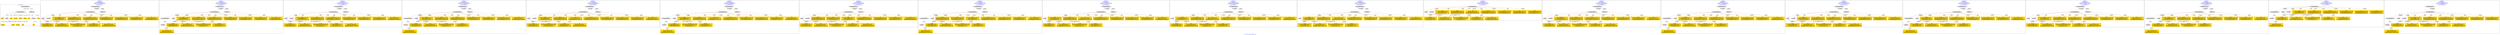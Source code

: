 digraph n0 {
fontcolor="blue"
remincross="true"
label="s17-s-houston-museum-of-fine-arts.json"
subgraph cluster_0 {
label="1-correct model"
n2[style="filled",color="white",fillcolor="lightgray",label="CulturalHeritageObject1"];
n3[shape="plaintext",style="filled",fillcolor="gold",label="artyear"];
n4[style="filled",color="white",fillcolor="lightgray",label="Person1"];
n5[shape="plaintext",style="filled",fillcolor="gold",label="artdesc"];
n6[shape="plaintext",style="filled",fillcolor="gold",label="dimensions"];
n7[shape="plaintext",style="filled",fillcolor="gold",label="technique"];
n8[shape="plaintext",style="filled",fillcolor="gold",label="credittext"];
n9[shape="plaintext",style="filled",fillcolor="gold",label="title"];
n10[style="filled",color="white",fillcolor="lightgray",label="Document1"];
n11[shape="plaintext",style="filled",fillcolor="gold",label="nationality"];
n12[shape="plaintext",style="filled",fillcolor="gold",label="birthDate"];
n13[shape="plaintext",style="filled",fillcolor="gold",label="deathDate"];
n14[shape="plaintext",style="filled",fillcolor="gold",label="artist"];
n15[style="filled",color="white",fillcolor="lightgray",label="EuropeanaAggregation1"];
n16[style="filled",color="white",fillcolor="lightgray",label="WebResource1"];
n17[shape="plaintext",style="filled",fillcolor="gold",label="photo"];
n18[shape="plaintext",style="filled",fillcolor="gold",label="link"];
}
subgraph cluster_1 {
label="candidate 0\nlink coherence:1.0\nnode coherence:1.0\nconfidence:0.5050660049366313\nmapping score:0.6127997794233215\ncost:15.99977\n-precision:1.0-recall:1.0"
n20[style="filled",color="white",fillcolor="lightgray",label="CulturalHeritageObject1"];
n21[style="filled",color="white",fillcolor="lightgray",label="Person1"];
n22[style="filled",color="white",fillcolor="lightgray",label="Document1"];
n23[style="filled",color="white",fillcolor="lightgray",label="EuropeanaAggregation1"];
n24[style="filled",color="white",fillcolor="lightgray",label="WebResource1"];
n25[shape="plaintext",style="filled",fillcolor="gold",label="artyear\n[CulturalHeritageObject,created,0.386]\n[Person,dateOfDeath,0.336]\n[Person,dateOfBirth,0.195]\n[CulturalHeritageObject,provenance,0.083]"];
n26[shape="plaintext",style="filled",fillcolor="gold",label="birthDate\n[Person,dateOfBirth,0.335]\n[CulturalHeritageObject,created,0.321]\n[Person,dateOfDeath,0.301]\n[CulturalHeritageObject,title,0.043]"];
n27[shape="plaintext",style="filled",fillcolor="gold",label="technique\n[CulturalHeritageObject,medium,0.732]\n[CulturalHeritageObject,description,0.132]\n[Person,biographicalInformation,0.076]\n[CulturalHeritageObject,provenance,0.059]"];
n28[shape="plaintext",style="filled",fillcolor="gold",label="dimensions\n[CulturalHeritageObject,extent,0.609]\n[CulturalHeritageObject,accessionNumber,0.185]\n[CulturalHeritageObject,description,0.121]\n[CulturalHeritageObject,provenance,0.085]"];
n29[shape="plaintext",style="filled",fillcolor="gold",label="credittext\n[CulturalHeritageObject,provenance,0.647]\n[CulturalHeritageObject,description,0.169]\n[CulturalHeritageObject,title,0.1]\n[Person,biographicalInformation,0.084]"];
n30[shape="plaintext",style="filled",fillcolor="gold",label="artist\n[Person,nameOfThePerson,0.418]\n[Document,classLink,0.258]\n[CulturalHeritageObject,description,0.186]\n[CulturalHeritageObject,provenance,0.139]"];
n31[shape="plaintext",style="filled",fillcolor="gold",label="nationality\n[Person,countryAssociatedWithThePerson,0.599]\n[CulturalHeritageObject,provenance,0.182]\n[Concept,prefLabel,0.112]\n[CulturalHeritageObject,title,0.107]"];
n32[shape="plaintext",style="filled",fillcolor="gold",label="title\n[CulturalHeritageObject,description,0.412]\n[CulturalHeritageObject,title,0.336]\n[Person,biographicalInformation,0.173]\n[CulturalHeritageObject,provenance,0.078]"];
n33[shape="plaintext",style="filled",fillcolor="gold",label="link\n[Document,classLink,0.483]\n[WebResource,classLink,0.409]\n[CulturalHeritageObject,description,0.056]\n[CulturalHeritageObject,provenance,0.052]"];
n34[shape="plaintext",style="filled",fillcolor="gold",label="deathDate\n[Person,dateOfDeath,0.447]\n[CulturalHeritageObject,created,0.321]\n[Person,dateOfBirth,0.17]\n[CulturalHeritageObject,provenance,0.063]"];
n35[shape="plaintext",style="filled",fillcolor="gold",label="artdesc\n[CulturalHeritageObject,description,0.445]\n[Person,biographicalInformation,0.4]\n[CulturalHeritageObject,title,0.1]\n[CulturalHeritageObject,provenance,0.055]"];
n36[shape="plaintext",style="filled",fillcolor="gold",label="photo\n[WebResource,classLink,0.623]\n[Document,classLink,0.365]\n[CulturalHeritageObject,description,0.007]\n[CulturalHeritageObject,extent,0.005]"];
}
subgraph cluster_2 {
label="candidate 1\nlink coherence:1.0\nnode coherence:1.0\nconfidence:0.5050660049366313\nmapping score:0.6127997794233215\ncost:16.99976\n-precision:0.88-recall:0.94"
n38[style="filled",color="white",fillcolor="lightgray",label="CulturalHeritageObject1"];
n39[style="filled",color="white",fillcolor="lightgray",label="CulturalHeritageObject2"];
n40[style="filled",color="white",fillcolor="lightgray",label="Person1"];
n41[style="filled",color="white",fillcolor="lightgray",label="Document2"];
n42[style="filled",color="white",fillcolor="lightgray",label="EuropeanaAggregation1"];
n43[style="filled",color="white",fillcolor="lightgray",label="WebResource1"];
n44[shape="plaintext",style="filled",fillcolor="gold",label="artyear\n[CulturalHeritageObject,created,0.386]\n[Person,dateOfDeath,0.336]\n[Person,dateOfBirth,0.195]\n[CulturalHeritageObject,provenance,0.083]"];
n45[shape="plaintext",style="filled",fillcolor="gold",label="birthDate\n[Person,dateOfBirth,0.335]\n[CulturalHeritageObject,created,0.321]\n[Person,dateOfDeath,0.301]\n[CulturalHeritageObject,title,0.043]"];
n46[shape="plaintext",style="filled",fillcolor="gold",label="technique\n[CulturalHeritageObject,medium,0.732]\n[CulturalHeritageObject,description,0.132]\n[Person,biographicalInformation,0.076]\n[CulturalHeritageObject,provenance,0.059]"];
n47[shape="plaintext",style="filled",fillcolor="gold",label="dimensions\n[CulturalHeritageObject,extent,0.609]\n[CulturalHeritageObject,accessionNumber,0.185]\n[CulturalHeritageObject,description,0.121]\n[CulturalHeritageObject,provenance,0.085]"];
n48[shape="plaintext",style="filled",fillcolor="gold",label="credittext\n[CulturalHeritageObject,provenance,0.647]\n[CulturalHeritageObject,description,0.169]\n[CulturalHeritageObject,title,0.1]\n[Person,biographicalInformation,0.084]"];
n49[shape="plaintext",style="filled",fillcolor="gold",label="artist\n[Person,nameOfThePerson,0.418]\n[Document,classLink,0.258]\n[CulturalHeritageObject,description,0.186]\n[CulturalHeritageObject,provenance,0.139]"];
n50[shape="plaintext",style="filled",fillcolor="gold",label="nationality\n[Person,countryAssociatedWithThePerson,0.599]\n[CulturalHeritageObject,provenance,0.182]\n[Concept,prefLabel,0.112]\n[CulturalHeritageObject,title,0.107]"];
n51[shape="plaintext",style="filled",fillcolor="gold",label="title\n[CulturalHeritageObject,description,0.412]\n[CulturalHeritageObject,title,0.336]\n[Person,biographicalInformation,0.173]\n[CulturalHeritageObject,provenance,0.078]"];
n52[shape="plaintext",style="filled",fillcolor="gold",label="deathDate\n[Person,dateOfDeath,0.447]\n[CulturalHeritageObject,created,0.321]\n[Person,dateOfBirth,0.17]\n[CulturalHeritageObject,provenance,0.063]"];
n53[shape="plaintext",style="filled",fillcolor="gold",label="link\n[Document,classLink,0.483]\n[WebResource,classLink,0.409]\n[CulturalHeritageObject,description,0.056]\n[CulturalHeritageObject,provenance,0.052]"];
n54[shape="plaintext",style="filled",fillcolor="gold",label="artdesc\n[CulturalHeritageObject,description,0.445]\n[Person,biographicalInformation,0.4]\n[CulturalHeritageObject,title,0.1]\n[CulturalHeritageObject,provenance,0.055]"];
n55[shape="plaintext",style="filled",fillcolor="gold",label="photo\n[WebResource,classLink,0.623]\n[Document,classLink,0.365]\n[CulturalHeritageObject,description,0.007]\n[CulturalHeritageObject,extent,0.005]"];
}
subgraph cluster_3 {
label="candidate 10\nlink coherence:1.0\nnode coherence:1.0\nconfidence:0.48265016785958176\nmapping score:0.6053278337309717\ncost:15.99977\n-precision:0.88-recall:0.88"
n57[style="filled",color="white",fillcolor="lightgray",label="CulturalHeritageObject1"];
n58[style="filled",color="white",fillcolor="lightgray",label="Person1"];
n59[style="filled",color="white",fillcolor="lightgray",label="Document1"];
n60[style="filled",color="white",fillcolor="lightgray",label="EuropeanaAggregation1"];
n61[style="filled",color="white",fillcolor="lightgray",label="WebResource1"];
n62[shape="plaintext",style="filled",fillcolor="gold",label="artyear\n[CulturalHeritageObject,created,0.386]\n[Person,dateOfDeath,0.336]\n[Person,dateOfBirth,0.195]\n[CulturalHeritageObject,provenance,0.083]"];
n63[shape="plaintext",style="filled",fillcolor="gold",label="birthDate\n[Person,dateOfBirth,0.335]\n[CulturalHeritageObject,created,0.321]\n[Person,dateOfDeath,0.301]\n[CulturalHeritageObject,title,0.043]"];
n64[shape="plaintext",style="filled",fillcolor="gold",label="technique\n[CulturalHeritageObject,medium,0.732]\n[CulturalHeritageObject,description,0.132]\n[Person,biographicalInformation,0.076]\n[CulturalHeritageObject,provenance,0.059]"];
n65[shape="plaintext",style="filled",fillcolor="gold",label="dimensions\n[CulturalHeritageObject,extent,0.609]\n[CulturalHeritageObject,accessionNumber,0.185]\n[CulturalHeritageObject,description,0.121]\n[CulturalHeritageObject,provenance,0.085]"];
n66[shape="plaintext",style="filled",fillcolor="gold",label="credittext\n[CulturalHeritageObject,provenance,0.647]\n[CulturalHeritageObject,description,0.169]\n[CulturalHeritageObject,title,0.1]\n[Person,biographicalInformation,0.084]"];
n67[shape="plaintext",style="filled",fillcolor="gold",label="artist\n[Person,nameOfThePerson,0.418]\n[Document,classLink,0.258]\n[CulturalHeritageObject,description,0.186]\n[CulturalHeritageObject,provenance,0.139]"];
n68[shape="plaintext",style="filled",fillcolor="gold",label="nationality\n[Person,countryAssociatedWithThePerson,0.599]\n[CulturalHeritageObject,provenance,0.182]\n[Concept,prefLabel,0.112]\n[CulturalHeritageObject,title,0.107]"];
n69[shape="plaintext",style="filled",fillcolor="gold",label="artdesc\n[CulturalHeritageObject,description,0.445]\n[Person,biographicalInformation,0.4]\n[CulturalHeritageObject,title,0.1]\n[CulturalHeritageObject,provenance,0.055]"];
n70[shape="plaintext",style="filled",fillcolor="gold",label="link\n[Document,classLink,0.483]\n[WebResource,classLink,0.409]\n[CulturalHeritageObject,description,0.056]\n[CulturalHeritageObject,provenance,0.052]"];
n71[shape="plaintext",style="filled",fillcolor="gold",label="deathDate\n[Person,dateOfDeath,0.447]\n[CulturalHeritageObject,created,0.321]\n[Person,dateOfBirth,0.17]\n[CulturalHeritageObject,provenance,0.063]"];
n72[shape="plaintext",style="filled",fillcolor="gold",label="title\n[CulturalHeritageObject,description,0.412]\n[CulturalHeritageObject,title,0.336]\n[Person,biographicalInformation,0.173]\n[CulturalHeritageObject,provenance,0.078]"];
n73[shape="plaintext",style="filled",fillcolor="gold",label="photo\n[WebResource,classLink,0.623]\n[Document,classLink,0.365]\n[CulturalHeritageObject,description,0.007]\n[CulturalHeritageObject,extent,0.005]"];
}
subgraph cluster_4 {
label="candidate 11\nlink coherence:1.0\nnode coherence:1.0\nconfidence:0.48265016785958176\nmapping score:0.6053278337309717\ncost:16.99976\n-precision:0.76-recall:0.81"
n75[style="filled",color="white",fillcolor="lightgray",label="CulturalHeritageObject1"];
n76[style="filled",color="white",fillcolor="lightgray",label="CulturalHeritageObject2"];
n77[style="filled",color="white",fillcolor="lightgray",label="Person1"];
n78[style="filled",color="white",fillcolor="lightgray",label="Document2"];
n79[style="filled",color="white",fillcolor="lightgray",label="EuropeanaAggregation1"];
n80[style="filled",color="white",fillcolor="lightgray",label="WebResource1"];
n81[shape="plaintext",style="filled",fillcolor="gold",label="artyear\n[CulturalHeritageObject,created,0.386]\n[Person,dateOfDeath,0.336]\n[Person,dateOfBirth,0.195]\n[CulturalHeritageObject,provenance,0.083]"];
n82[shape="plaintext",style="filled",fillcolor="gold",label="birthDate\n[Person,dateOfBirth,0.335]\n[CulturalHeritageObject,created,0.321]\n[Person,dateOfDeath,0.301]\n[CulturalHeritageObject,title,0.043]"];
n83[shape="plaintext",style="filled",fillcolor="gold",label="technique\n[CulturalHeritageObject,medium,0.732]\n[CulturalHeritageObject,description,0.132]\n[Person,biographicalInformation,0.076]\n[CulturalHeritageObject,provenance,0.059]"];
n84[shape="plaintext",style="filled",fillcolor="gold",label="dimensions\n[CulturalHeritageObject,extent,0.609]\n[CulturalHeritageObject,accessionNumber,0.185]\n[CulturalHeritageObject,description,0.121]\n[CulturalHeritageObject,provenance,0.085]"];
n85[shape="plaintext",style="filled",fillcolor="gold",label="credittext\n[CulturalHeritageObject,provenance,0.647]\n[CulturalHeritageObject,description,0.169]\n[CulturalHeritageObject,title,0.1]\n[Person,biographicalInformation,0.084]"];
n86[shape="plaintext",style="filled",fillcolor="gold",label="artist\n[Person,nameOfThePerson,0.418]\n[Document,classLink,0.258]\n[CulturalHeritageObject,description,0.186]\n[CulturalHeritageObject,provenance,0.139]"];
n87[shape="plaintext",style="filled",fillcolor="gold",label="nationality\n[Person,countryAssociatedWithThePerson,0.599]\n[CulturalHeritageObject,provenance,0.182]\n[Concept,prefLabel,0.112]\n[CulturalHeritageObject,title,0.107]"];
n88[shape="plaintext",style="filled",fillcolor="gold",label="artdesc\n[CulturalHeritageObject,description,0.445]\n[Person,biographicalInformation,0.4]\n[CulturalHeritageObject,title,0.1]\n[CulturalHeritageObject,provenance,0.055]"];
n89[shape="plaintext",style="filled",fillcolor="gold",label="deathDate\n[Person,dateOfDeath,0.447]\n[CulturalHeritageObject,created,0.321]\n[Person,dateOfBirth,0.17]\n[CulturalHeritageObject,provenance,0.063]"];
n90[shape="plaintext",style="filled",fillcolor="gold",label="link\n[Document,classLink,0.483]\n[WebResource,classLink,0.409]\n[CulturalHeritageObject,description,0.056]\n[CulturalHeritageObject,provenance,0.052]"];
n91[shape="plaintext",style="filled",fillcolor="gold",label="title\n[CulturalHeritageObject,description,0.412]\n[CulturalHeritageObject,title,0.336]\n[Person,biographicalInformation,0.173]\n[CulturalHeritageObject,provenance,0.078]"];
n92[shape="plaintext",style="filled",fillcolor="gold",label="photo\n[WebResource,classLink,0.623]\n[Document,classLink,0.365]\n[CulturalHeritageObject,description,0.007]\n[CulturalHeritageObject,extent,0.005]"];
}
subgraph cluster_5 {
label="candidate 12\nlink coherence:1.0\nnode coherence:1.0\nconfidence:0.4818193559930475\nmapping score:0.605050896442127\ncost:15.99977\n-precision:0.94-recall:0.94"
n94[style="filled",color="white",fillcolor="lightgray",label="CulturalHeritageObject1"];
n95[style="filled",color="white",fillcolor="lightgray",label="Person1"];
n96[style="filled",color="white",fillcolor="lightgray",label="Document1"];
n97[style="filled",color="white",fillcolor="lightgray",label="EuropeanaAggregation1"];
n98[style="filled",color="white",fillcolor="lightgray",label="WebResource1"];
n99[shape="plaintext",style="filled",fillcolor="gold",label="artyear\n[CulturalHeritageObject,created,0.386]\n[Person,dateOfDeath,0.336]\n[Person,dateOfBirth,0.195]\n[CulturalHeritageObject,provenance,0.083]"];
n100[shape="plaintext",style="filled",fillcolor="gold",label="birthDate\n[Person,dateOfBirth,0.335]\n[CulturalHeritageObject,created,0.321]\n[Person,dateOfDeath,0.301]\n[CulturalHeritageObject,title,0.043]"];
n101[shape="plaintext",style="filled",fillcolor="gold",label="technique\n[CulturalHeritageObject,medium,0.732]\n[CulturalHeritageObject,description,0.132]\n[Person,biographicalInformation,0.076]\n[CulturalHeritageObject,provenance,0.059]"];
n102[shape="plaintext",style="filled",fillcolor="gold",label="artist\n[Person,nameOfThePerson,0.418]\n[Document,classLink,0.258]\n[CulturalHeritageObject,description,0.186]\n[CulturalHeritageObject,provenance,0.139]"];
n103[shape="plaintext",style="filled",fillcolor="gold",label="dimensions\n[CulturalHeritageObject,extent,0.609]\n[CulturalHeritageObject,accessionNumber,0.185]\n[CulturalHeritageObject,description,0.121]\n[CulturalHeritageObject,provenance,0.085]"];
n104[shape="plaintext",style="filled",fillcolor="gold",label="credittext\n[CulturalHeritageObject,provenance,0.647]\n[CulturalHeritageObject,description,0.169]\n[CulturalHeritageObject,title,0.1]\n[Person,biographicalInformation,0.084]"];
n105[shape="plaintext",style="filled",fillcolor="gold",label="nationality\n[Person,countryAssociatedWithThePerson,0.599]\n[CulturalHeritageObject,provenance,0.182]\n[Concept,prefLabel,0.112]\n[CulturalHeritageObject,title,0.107]"];
n106[shape="plaintext",style="filled",fillcolor="gold",label="title\n[CulturalHeritageObject,description,0.412]\n[CulturalHeritageObject,title,0.336]\n[Person,biographicalInformation,0.173]\n[CulturalHeritageObject,provenance,0.078]"];
n107[shape="plaintext",style="filled",fillcolor="gold",label="link\n[Document,classLink,0.483]\n[WebResource,classLink,0.409]\n[CulturalHeritageObject,description,0.056]\n[CulturalHeritageObject,provenance,0.052]"];
n108[shape="plaintext",style="filled",fillcolor="gold",label="deathDate\n[Person,dateOfDeath,0.447]\n[CulturalHeritageObject,created,0.321]\n[Person,dateOfBirth,0.17]\n[CulturalHeritageObject,provenance,0.063]"];
n109[shape="plaintext",style="filled",fillcolor="gold",label="artdesc\n[CulturalHeritageObject,description,0.445]\n[Person,biographicalInformation,0.4]\n[CulturalHeritageObject,title,0.1]\n[CulturalHeritageObject,provenance,0.055]"];
n110[shape="plaintext",style="filled",fillcolor="gold",label="photo\n[WebResource,classLink,0.623]\n[Document,classLink,0.365]\n[CulturalHeritageObject,description,0.007]\n[CulturalHeritageObject,extent,0.005]"];
}
subgraph cluster_6 {
label="candidate 13\nlink coherence:1.0\nnode coherence:1.0\nconfidence:0.4818193559930475\nmapping score:0.605050896442127\ncost:16.99976\n-precision:0.82-recall:0.88"
n112[style="filled",color="white",fillcolor="lightgray",label="CulturalHeritageObject1"];
n113[style="filled",color="white",fillcolor="lightgray",label="CulturalHeritageObject2"];
n114[style="filled",color="white",fillcolor="lightgray",label="Person1"];
n115[style="filled",color="white",fillcolor="lightgray",label="Document2"];
n116[style="filled",color="white",fillcolor="lightgray",label="EuropeanaAggregation1"];
n117[style="filled",color="white",fillcolor="lightgray",label="WebResource1"];
n118[shape="plaintext",style="filled",fillcolor="gold",label="artyear\n[CulturalHeritageObject,created,0.386]\n[Person,dateOfDeath,0.336]\n[Person,dateOfBirth,0.195]\n[CulturalHeritageObject,provenance,0.083]"];
n119[shape="plaintext",style="filled",fillcolor="gold",label="birthDate\n[Person,dateOfBirth,0.335]\n[CulturalHeritageObject,created,0.321]\n[Person,dateOfDeath,0.301]\n[CulturalHeritageObject,title,0.043]"];
n120[shape="plaintext",style="filled",fillcolor="gold",label="technique\n[CulturalHeritageObject,medium,0.732]\n[CulturalHeritageObject,description,0.132]\n[Person,biographicalInformation,0.076]\n[CulturalHeritageObject,provenance,0.059]"];
n121[shape="plaintext",style="filled",fillcolor="gold",label="artist\n[Person,nameOfThePerson,0.418]\n[Document,classLink,0.258]\n[CulturalHeritageObject,description,0.186]\n[CulturalHeritageObject,provenance,0.139]"];
n122[shape="plaintext",style="filled",fillcolor="gold",label="dimensions\n[CulturalHeritageObject,extent,0.609]\n[CulturalHeritageObject,accessionNumber,0.185]\n[CulturalHeritageObject,description,0.121]\n[CulturalHeritageObject,provenance,0.085]"];
n123[shape="plaintext",style="filled",fillcolor="gold",label="credittext\n[CulturalHeritageObject,provenance,0.647]\n[CulturalHeritageObject,description,0.169]\n[CulturalHeritageObject,title,0.1]\n[Person,biographicalInformation,0.084]"];
n124[shape="plaintext",style="filled",fillcolor="gold",label="nationality\n[Person,countryAssociatedWithThePerson,0.599]\n[CulturalHeritageObject,provenance,0.182]\n[Concept,prefLabel,0.112]\n[CulturalHeritageObject,title,0.107]"];
n125[shape="plaintext",style="filled",fillcolor="gold",label="title\n[CulturalHeritageObject,description,0.412]\n[CulturalHeritageObject,title,0.336]\n[Person,biographicalInformation,0.173]\n[CulturalHeritageObject,provenance,0.078]"];
n126[shape="plaintext",style="filled",fillcolor="gold",label="deathDate\n[Person,dateOfDeath,0.447]\n[CulturalHeritageObject,created,0.321]\n[Person,dateOfBirth,0.17]\n[CulturalHeritageObject,provenance,0.063]"];
n127[shape="plaintext",style="filled",fillcolor="gold",label="link\n[Document,classLink,0.483]\n[WebResource,classLink,0.409]\n[CulturalHeritageObject,description,0.056]\n[CulturalHeritageObject,provenance,0.052]"];
n128[shape="plaintext",style="filled",fillcolor="gold",label="artdesc\n[CulturalHeritageObject,description,0.445]\n[Person,biographicalInformation,0.4]\n[CulturalHeritageObject,title,0.1]\n[CulturalHeritageObject,provenance,0.055]"];
n129[shape="plaintext",style="filled",fillcolor="gold",label="photo\n[WebResource,classLink,0.623]\n[Document,classLink,0.365]\n[CulturalHeritageObject,description,0.007]\n[CulturalHeritageObject,extent,0.005]"];
}
subgraph cluster_7 {
label="candidate 14\nlink coherence:1.0\nnode coherence:1.0\nconfidence:0.4798460124222681\nmapping score:0.6043931152518671\ncost:15.99977\n-precision:0.94-recall:0.94"
n131[style="filled",color="white",fillcolor="lightgray",label="CulturalHeritageObject1"];
n132[style="filled",color="white",fillcolor="lightgray",label="Person1"];
n133[style="filled",color="white",fillcolor="lightgray",label="Document1"];
n134[style="filled",color="white",fillcolor="lightgray",label="EuropeanaAggregation1"];
n135[style="filled",color="white",fillcolor="lightgray",label="WebResource1"];
n136[shape="plaintext",style="filled",fillcolor="gold",label="birthDate\n[Person,dateOfBirth,0.335]\n[CulturalHeritageObject,created,0.321]\n[Person,dateOfDeath,0.301]\n[CulturalHeritageObject,title,0.043]"];
n137[shape="plaintext",style="filled",fillcolor="gold",label="technique\n[CulturalHeritageObject,medium,0.732]\n[CulturalHeritageObject,description,0.132]\n[Person,biographicalInformation,0.076]\n[CulturalHeritageObject,provenance,0.059]"];
n138[shape="plaintext",style="filled",fillcolor="gold",label="credittext\n[CulturalHeritageObject,provenance,0.647]\n[CulturalHeritageObject,description,0.169]\n[CulturalHeritageObject,title,0.1]\n[Person,biographicalInformation,0.084]"];
n139[shape="plaintext",style="filled",fillcolor="gold",label="artyear\n[CulturalHeritageObject,created,0.386]\n[Person,dateOfDeath,0.336]\n[Person,dateOfBirth,0.195]\n[CulturalHeritageObject,provenance,0.083]"];
n140[shape="plaintext",style="filled",fillcolor="gold",label="dimensions\n[CulturalHeritageObject,extent,0.609]\n[CulturalHeritageObject,accessionNumber,0.185]\n[CulturalHeritageObject,description,0.121]\n[CulturalHeritageObject,provenance,0.085]"];
n141[shape="plaintext",style="filled",fillcolor="gold",label="artist\n[Person,nameOfThePerson,0.418]\n[Document,classLink,0.258]\n[CulturalHeritageObject,description,0.186]\n[CulturalHeritageObject,provenance,0.139]"];
n142[shape="plaintext",style="filled",fillcolor="gold",label="nationality\n[Person,countryAssociatedWithThePerson,0.599]\n[CulturalHeritageObject,provenance,0.182]\n[Concept,prefLabel,0.112]\n[CulturalHeritageObject,title,0.107]"];
n143[shape="plaintext",style="filled",fillcolor="gold",label="title\n[CulturalHeritageObject,description,0.412]\n[CulturalHeritageObject,title,0.336]\n[Person,biographicalInformation,0.173]\n[CulturalHeritageObject,provenance,0.078]"];
n144[shape="plaintext",style="filled",fillcolor="gold",label="link\n[Document,classLink,0.483]\n[WebResource,classLink,0.409]\n[CulturalHeritageObject,description,0.056]\n[CulturalHeritageObject,provenance,0.052]"];
n145[shape="plaintext",style="filled",fillcolor="gold",label="deathDate\n[Person,dateOfDeath,0.447]\n[CulturalHeritageObject,created,0.321]\n[Person,dateOfBirth,0.17]\n[CulturalHeritageObject,provenance,0.063]"];
n146[shape="plaintext",style="filled",fillcolor="gold",label="artdesc\n[CulturalHeritageObject,description,0.445]\n[Person,biographicalInformation,0.4]\n[CulturalHeritageObject,title,0.1]\n[CulturalHeritageObject,provenance,0.055]"];
n147[shape="plaintext",style="filled",fillcolor="gold",label="photo\n[WebResource,classLink,0.623]\n[Document,classLink,0.365]\n[CulturalHeritageObject,description,0.007]\n[CulturalHeritageObject,extent,0.005]"];
}
subgraph cluster_8 {
label="candidate 15\nlink coherence:1.0\nnode coherence:1.0\nconfidence:0.4798460124222681\nmapping score:0.6043931152518671\ncost:16.99976\n-precision:0.82-recall:0.88"
n149[style="filled",color="white",fillcolor="lightgray",label="CulturalHeritageObject1"];
n150[style="filled",color="white",fillcolor="lightgray",label="CulturalHeritageObject2"];
n151[style="filled",color="white",fillcolor="lightgray",label="Person1"];
n152[style="filled",color="white",fillcolor="lightgray",label="Document2"];
n153[style="filled",color="white",fillcolor="lightgray",label="EuropeanaAggregation1"];
n154[style="filled",color="white",fillcolor="lightgray",label="WebResource1"];
n155[shape="plaintext",style="filled",fillcolor="gold",label="birthDate\n[Person,dateOfBirth,0.335]\n[CulturalHeritageObject,created,0.321]\n[Person,dateOfDeath,0.301]\n[CulturalHeritageObject,title,0.043]"];
n156[shape="plaintext",style="filled",fillcolor="gold",label="technique\n[CulturalHeritageObject,medium,0.732]\n[CulturalHeritageObject,description,0.132]\n[Person,biographicalInformation,0.076]\n[CulturalHeritageObject,provenance,0.059]"];
n157[shape="plaintext",style="filled",fillcolor="gold",label="credittext\n[CulturalHeritageObject,provenance,0.647]\n[CulturalHeritageObject,description,0.169]\n[CulturalHeritageObject,title,0.1]\n[Person,biographicalInformation,0.084]"];
n158[shape="plaintext",style="filled",fillcolor="gold",label="artyear\n[CulturalHeritageObject,created,0.386]\n[Person,dateOfDeath,0.336]\n[Person,dateOfBirth,0.195]\n[CulturalHeritageObject,provenance,0.083]"];
n159[shape="plaintext",style="filled",fillcolor="gold",label="dimensions\n[CulturalHeritageObject,extent,0.609]\n[CulturalHeritageObject,accessionNumber,0.185]\n[CulturalHeritageObject,description,0.121]\n[CulturalHeritageObject,provenance,0.085]"];
n160[shape="plaintext",style="filled",fillcolor="gold",label="artist\n[Person,nameOfThePerson,0.418]\n[Document,classLink,0.258]\n[CulturalHeritageObject,description,0.186]\n[CulturalHeritageObject,provenance,0.139]"];
n161[shape="plaintext",style="filled",fillcolor="gold",label="nationality\n[Person,countryAssociatedWithThePerson,0.599]\n[CulturalHeritageObject,provenance,0.182]\n[Concept,prefLabel,0.112]\n[CulturalHeritageObject,title,0.107]"];
n162[shape="plaintext",style="filled",fillcolor="gold",label="title\n[CulturalHeritageObject,description,0.412]\n[CulturalHeritageObject,title,0.336]\n[Person,biographicalInformation,0.173]\n[CulturalHeritageObject,provenance,0.078]"];
n163[shape="plaintext",style="filled",fillcolor="gold",label="deathDate\n[Person,dateOfDeath,0.447]\n[CulturalHeritageObject,created,0.321]\n[Person,dateOfBirth,0.17]\n[CulturalHeritageObject,provenance,0.063]"];
n164[shape="plaintext",style="filled",fillcolor="gold",label="link\n[Document,classLink,0.483]\n[WebResource,classLink,0.409]\n[CulturalHeritageObject,description,0.056]\n[CulturalHeritageObject,provenance,0.052]"];
n165[shape="plaintext",style="filled",fillcolor="gold",label="artdesc\n[CulturalHeritageObject,description,0.445]\n[Person,biographicalInformation,0.4]\n[CulturalHeritageObject,title,0.1]\n[CulturalHeritageObject,provenance,0.055]"];
n166[shape="plaintext",style="filled",fillcolor="gold",label="photo\n[WebResource,classLink,0.623]\n[Document,classLink,0.365]\n[CulturalHeritageObject,description,0.007]\n[CulturalHeritageObject,extent,0.005]"];
}
subgraph cluster_9 {
label="candidate 16\nlink coherence:1.0\nnode coherence:1.0\nconfidence:0.46911899022111153\nmapping score:0.6147063300737038\ncost:14.99977\n-precision:0.93-recall:0.88"
n168[style="filled",color="white",fillcolor="lightgray",label="CulturalHeritageObject1"];
n169[style="filled",color="white",fillcolor="lightgray",label="Person1"];
n170[style="filled",color="white",fillcolor="lightgray",label="EuropeanaAggregation1"];
n171[style="filled",color="white",fillcolor="lightgray",label="WebResource1"];
n172[shape="plaintext",style="filled",fillcolor="gold",label="artyear\n[CulturalHeritageObject,created,0.386]\n[Person,dateOfDeath,0.336]\n[Person,dateOfBirth,0.195]\n[CulturalHeritageObject,provenance,0.083]"];
n173[shape="plaintext",style="filled",fillcolor="gold",label="birthDate\n[Person,dateOfBirth,0.335]\n[CulturalHeritageObject,created,0.321]\n[Person,dateOfDeath,0.301]\n[CulturalHeritageObject,title,0.043]"];
n174[shape="plaintext",style="filled",fillcolor="gold",label="technique\n[CulturalHeritageObject,medium,0.732]\n[CulturalHeritageObject,description,0.132]\n[Person,biographicalInformation,0.076]\n[CulturalHeritageObject,provenance,0.059]"];
n175[shape="plaintext",style="filled",fillcolor="gold",label="link\n[Document,classLink,0.483]\n[WebResource,classLink,0.409]\n[CulturalHeritageObject,description,0.056]\n[CulturalHeritageObject,provenance,0.052]"];
n176[shape="plaintext",style="filled",fillcolor="gold",label="dimensions\n[CulturalHeritageObject,extent,0.609]\n[CulturalHeritageObject,accessionNumber,0.185]\n[CulturalHeritageObject,description,0.121]\n[CulturalHeritageObject,provenance,0.085]"];
n177[shape="plaintext",style="filled",fillcolor="gold",label="credittext\n[CulturalHeritageObject,provenance,0.647]\n[CulturalHeritageObject,description,0.169]\n[CulturalHeritageObject,title,0.1]\n[Person,biographicalInformation,0.084]"];
n178[shape="plaintext",style="filled",fillcolor="gold",label="artist\n[Person,nameOfThePerson,0.418]\n[Document,classLink,0.258]\n[CulturalHeritageObject,description,0.186]\n[CulturalHeritageObject,provenance,0.139]"];
n179[shape="plaintext",style="filled",fillcolor="gold",label="nationality\n[Person,countryAssociatedWithThePerson,0.599]\n[CulturalHeritageObject,provenance,0.182]\n[Concept,prefLabel,0.112]\n[CulturalHeritageObject,title,0.107]"];
n180[shape="plaintext",style="filled",fillcolor="gold",label="title\n[CulturalHeritageObject,description,0.412]\n[CulturalHeritageObject,title,0.336]\n[Person,biographicalInformation,0.173]\n[CulturalHeritageObject,provenance,0.078]"];
n181[shape="plaintext",style="filled",fillcolor="gold",label="deathDate\n[Person,dateOfDeath,0.447]\n[CulturalHeritageObject,created,0.321]\n[Person,dateOfBirth,0.17]\n[CulturalHeritageObject,provenance,0.063]"];
n182[shape="plaintext",style="filled",fillcolor="gold",label="artdesc\n[CulturalHeritageObject,description,0.445]\n[Person,biographicalInformation,0.4]\n[CulturalHeritageObject,title,0.1]\n[CulturalHeritageObject,provenance,0.055]"];
n183[shape="plaintext",style="filled",fillcolor="gold",label="photo\n[WebResource,classLink,0.623]\n[Document,classLink,0.365]\n[CulturalHeritageObject,description,0.007]\n[CulturalHeritageObject,extent,0.005]"];
}
subgraph cluster_10 {
label="candidate 17\nlink coherence:1.0\nnode coherence:1.0\nconfidence:0.4544441180869932\nmapping score:0.6098147060289977\ncost:14.99977\n-precision:0.8-recall:0.75"
n185[style="filled",color="white",fillcolor="lightgray",label="CulturalHeritageObject1"];
n186[style="filled",color="white",fillcolor="lightgray",label="Person1"];
n187[style="filled",color="white",fillcolor="lightgray",label="EuropeanaAggregation1"];
n188[style="filled",color="white",fillcolor="lightgray",label="WebResource1"];
n189[shape="plaintext",style="filled",fillcolor="gold",label="deathDate\n[Person,dateOfDeath,0.447]\n[CulturalHeritageObject,created,0.321]\n[Person,dateOfBirth,0.17]\n[CulturalHeritageObject,provenance,0.063]"];
n190[shape="plaintext",style="filled",fillcolor="gold",label="birthDate\n[Person,dateOfBirth,0.335]\n[CulturalHeritageObject,created,0.321]\n[Person,dateOfDeath,0.301]\n[CulturalHeritageObject,title,0.043]"];
n191[shape="plaintext",style="filled",fillcolor="gold",label="technique\n[CulturalHeritageObject,medium,0.732]\n[CulturalHeritageObject,description,0.132]\n[Person,biographicalInformation,0.076]\n[CulturalHeritageObject,provenance,0.059]"];
n192[shape="plaintext",style="filled",fillcolor="gold",label="link\n[Document,classLink,0.483]\n[WebResource,classLink,0.409]\n[CulturalHeritageObject,description,0.056]\n[CulturalHeritageObject,provenance,0.052]"];
n193[shape="plaintext",style="filled",fillcolor="gold",label="dimensions\n[CulturalHeritageObject,extent,0.609]\n[CulturalHeritageObject,accessionNumber,0.185]\n[CulturalHeritageObject,description,0.121]\n[CulturalHeritageObject,provenance,0.085]"];
n194[shape="plaintext",style="filled",fillcolor="gold",label="credittext\n[CulturalHeritageObject,provenance,0.647]\n[CulturalHeritageObject,description,0.169]\n[CulturalHeritageObject,title,0.1]\n[Person,biographicalInformation,0.084]"];
n195[shape="plaintext",style="filled",fillcolor="gold",label="artist\n[Person,nameOfThePerson,0.418]\n[Document,classLink,0.258]\n[CulturalHeritageObject,description,0.186]\n[CulturalHeritageObject,provenance,0.139]"];
n196[shape="plaintext",style="filled",fillcolor="gold",label="nationality\n[Person,countryAssociatedWithThePerson,0.599]\n[CulturalHeritageObject,provenance,0.182]\n[Concept,prefLabel,0.112]\n[CulturalHeritageObject,title,0.107]"];
n197[shape="plaintext",style="filled",fillcolor="gold",label="title\n[CulturalHeritageObject,description,0.412]\n[CulturalHeritageObject,title,0.336]\n[Person,biographicalInformation,0.173]\n[CulturalHeritageObject,provenance,0.078]"];
n198[shape="plaintext",style="filled",fillcolor="gold",label="artyear\n[CulturalHeritageObject,created,0.386]\n[Person,dateOfDeath,0.336]\n[Person,dateOfBirth,0.195]\n[CulturalHeritageObject,provenance,0.083]"];
n199[shape="plaintext",style="filled",fillcolor="gold",label="artdesc\n[CulturalHeritageObject,description,0.445]\n[Person,biographicalInformation,0.4]\n[CulturalHeritageObject,title,0.1]\n[CulturalHeritageObject,provenance,0.055]"];
n200[shape="plaintext",style="filled",fillcolor="gold",label="photo\n[WebResource,classLink,0.623]\n[Document,classLink,0.365]\n[CulturalHeritageObject,description,0.007]\n[CulturalHeritageObject,extent,0.005]"];
}
subgraph cluster_11 {
label="candidate 18\nlink coherence:1.0\nnode coherence:1.0\nconfidence:0.45208195876893176\nmapping score:0.609027319589644\ncost:14.99977\n-precision:0.8-recall:0.75"
n202[style="filled",color="white",fillcolor="lightgray",label="CulturalHeritageObject1"];
n203[style="filled",color="white",fillcolor="lightgray",label="Person1"];
n204[style="filled",color="white",fillcolor="lightgray",label="EuropeanaAggregation1"];
n205[style="filled",color="white",fillcolor="lightgray",label="WebResource1"];
n206[shape="plaintext",style="filled",fillcolor="gold",label="birthDate\n[Person,dateOfBirth,0.335]\n[CulturalHeritageObject,created,0.321]\n[Person,dateOfDeath,0.301]\n[CulturalHeritageObject,title,0.043]"];
n207[shape="plaintext",style="filled",fillcolor="gold",label="artyear\n[CulturalHeritageObject,created,0.386]\n[Person,dateOfDeath,0.336]\n[Person,dateOfBirth,0.195]\n[CulturalHeritageObject,provenance,0.083]"];
n208[shape="plaintext",style="filled",fillcolor="gold",label="technique\n[CulturalHeritageObject,medium,0.732]\n[CulturalHeritageObject,description,0.132]\n[Person,biographicalInformation,0.076]\n[CulturalHeritageObject,provenance,0.059]"];
n209[shape="plaintext",style="filled",fillcolor="gold",label="link\n[Document,classLink,0.483]\n[WebResource,classLink,0.409]\n[CulturalHeritageObject,description,0.056]\n[CulturalHeritageObject,provenance,0.052]"];
n210[shape="plaintext",style="filled",fillcolor="gold",label="dimensions\n[CulturalHeritageObject,extent,0.609]\n[CulturalHeritageObject,accessionNumber,0.185]\n[CulturalHeritageObject,description,0.121]\n[CulturalHeritageObject,provenance,0.085]"];
n211[shape="plaintext",style="filled",fillcolor="gold",label="credittext\n[CulturalHeritageObject,provenance,0.647]\n[CulturalHeritageObject,description,0.169]\n[CulturalHeritageObject,title,0.1]\n[Person,biographicalInformation,0.084]"];
n212[shape="plaintext",style="filled",fillcolor="gold",label="artist\n[Person,nameOfThePerson,0.418]\n[Document,classLink,0.258]\n[CulturalHeritageObject,description,0.186]\n[CulturalHeritageObject,provenance,0.139]"];
n213[shape="plaintext",style="filled",fillcolor="gold",label="nationality\n[Person,countryAssociatedWithThePerson,0.599]\n[CulturalHeritageObject,provenance,0.182]\n[Concept,prefLabel,0.112]\n[CulturalHeritageObject,title,0.107]"];
n214[shape="plaintext",style="filled",fillcolor="gold",label="title\n[CulturalHeritageObject,description,0.412]\n[CulturalHeritageObject,title,0.336]\n[Person,biographicalInformation,0.173]\n[CulturalHeritageObject,provenance,0.078]"];
n215[shape="plaintext",style="filled",fillcolor="gold",label="deathDate\n[Person,dateOfDeath,0.447]\n[CulturalHeritageObject,created,0.321]\n[Person,dateOfBirth,0.17]\n[CulturalHeritageObject,provenance,0.063]"];
n216[shape="plaintext",style="filled",fillcolor="gold",label="artdesc\n[CulturalHeritageObject,description,0.445]\n[Person,biographicalInformation,0.4]\n[CulturalHeritageObject,title,0.1]\n[CulturalHeritageObject,provenance,0.055]"];
n217[shape="plaintext",style="filled",fillcolor="gold",label="photo\n[WebResource,classLink,0.623]\n[Document,classLink,0.365]\n[CulturalHeritageObject,description,0.007]\n[CulturalHeritageObject,extent,0.005]"];
}
subgraph cluster_12 {
label="candidate 19\nlink coherence:1.0\nnode coherence:1.0\nconfidence:0.44760251234498255\nmapping score:0.6075341707816608\ncost:13.99991\n-precision:0.86-recall:0.75"
n219[style="filled",color="white",fillcolor="lightgray",label="CulturalHeritageObject1"];
n220[style="filled",color="white",fillcolor="lightgray",label="Person1"];
n221[style="filled",color="white",fillcolor="lightgray",label="Document1"];
n222[shape="plaintext",style="filled",fillcolor="gold",label="artyear\n[CulturalHeritageObject,created,0.386]\n[Person,dateOfDeath,0.336]\n[Person,dateOfBirth,0.195]\n[CulturalHeritageObject,provenance,0.083]"];
n223[shape="plaintext",style="filled",fillcolor="gold",label="birthDate\n[Person,dateOfBirth,0.335]\n[CulturalHeritageObject,created,0.321]\n[Person,dateOfDeath,0.301]\n[CulturalHeritageObject,title,0.043]"];
n224[shape="plaintext",style="filled",fillcolor="gold",label="technique\n[CulturalHeritageObject,medium,0.732]\n[CulturalHeritageObject,description,0.132]\n[Person,biographicalInformation,0.076]\n[CulturalHeritageObject,provenance,0.059]"];
n225[shape="plaintext",style="filled",fillcolor="gold",label="link\n[Document,classLink,0.483]\n[WebResource,classLink,0.409]\n[CulturalHeritageObject,description,0.056]\n[CulturalHeritageObject,provenance,0.052]"];
n226[shape="plaintext",style="filled",fillcolor="gold",label="dimensions\n[CulturalHeritageObject,extent,0.609]\n[CulturalHeritageObject,accessionNumber,0.185]\n[CulturalHeritageObject,description,0.121]\n[CulturalHeritageObject,provenance,0.085]"];
n227[shape="plaintext",style="filled",fillcolor="gold",label="credittext\n[CulturalHeritageObject,provenance,0.647]\n[CulturalHeritageObject,description,0.169]\n[CulturalHeritageObject,title,0.1]\n[Person,biographicalInformation,0.084]"];
n228[shape="plaintext",style="filled",fillcolor="gold",label="artist\n[Person,nameOfThePerson,0.418]\n[Document,classLink,0.258]\n[CulturalHeritageObject,description,0.186]\n[CulturalHeritageObject,provenance,0.139]"];
n229[shape="plaintext",style="filled",fillcolor="gold",label="nationality\n[Person,countryAssociatedWithThePerson,0.599]\n[CulturalHeritageObject,provenance,0.182]\n[Concept,prefLabel,0.112]\n[CulturalHeritageObject,title,0.107]"];
n230[shape="plaintext",style="filled",fillcolor="gold",label="title\n[CulturalHeritageObject,description,0.412]\n[CulturalHeritageObject,title,0.336]\n[Person,biographicalInformation,0.173]\n[CulturalHeritageObject,provenance,0.078]"];
n231[shape="plaintext",style="filled",fillcolor="gold",label="deathDate\n[Person,dateOfDeath,0.447]\n[CulturalHeritageObject,created,0.321]\n[Person,dateOfBirth,0.17]\n[CulturalHeritageObject,provenance,0.063]"];
n232[shape="plaintext",style="filled",fillcolor="gold",label="photo\n[WebResource,classLink,0.623]\n[Document,classLink,0.365]\n[CulturalHeritageObject,description,0.007]\n[CulturalHeritageObject,extent,0.005]"];
n233[shape="plaintext",style="filled",fillcolor="gold",label="artdesc\n[CulturalHeritageObject,description,0.445]\n[Person,biographicalInformation,0.4]\n[CulturalHeritageObject,title,0.1]\n[CulturalHeritageObject,provenance,0.055]"];
}
subgraph cluster_13 {
label="candidate 2\nlink coherence:1.0\nnode coherence:1.0\nconfidence:0.490391132802513\nmapping score:0.6079081553786154\ncost:15.99977\n-precision:0.88-recall:0.88"
n235[style="filled",color="white",fillcolor="lightgray",label="CulturalHeritageObject1"];
n236[style="filled",color="white",fillcolor="lightgray",label="Person1"];
n237[style="filled",color="white",fillcolor="lightgray",label="Document1"];
n238[style="filled",color="white",fillcolor="lightgray",label="EuropeanaAggregation1"];
n239[style="filled",color="white",fillcolor="lightgray",label="WebResource1"];
n240[shape="plaintext",style="filled",fillcolor="gold",label="deathDate\n[Person,dateOfDeath,0.447]\n[CulturalHeritageObject,created,0.321]\n[Person,dateOfBirth,0.17]\n[CulturalHeritageObject,provenance,0.063]"];
n241[shape="plaintext",style="filled",fillcolor="gold",label="birthDate\n[Person,dateOfBirth,0.335]\n[CulturalHeritageObject,created,0.321]\n[Person,dateOfDeath,0.301]\n[CulturalHeritageObject,title,0.043]"];
n242[shape="plaintext",style="filled",fillcolor="gold",label="technique\n[CulturalHeritageObject,medium,0.732]\n[CulturalHeritageObject,description,0.132]\n[Person,biographicalInformation,0.076]\n[CulturalHeritageObject,provenance,0.059]"];
n243[shape="plaintext",style="filled",fillcolor="gold",label="dimensions\n[CulturalHeritageObject,extent,0.609]\n[CulturalHeritageObject,accessionNumber,0.185]\n[CulturalHeritageObject,description,0.121]\n[CulturalHeritageObject,provenance,0.085]"];
n244[shape="plaintext",style="filled",fillcolor="gold",label="credittext\n[CulturalHeritageObject,provenance,0.647]\n[CulturalHeritageObject,description,0.169]\n[CulturalHeritageObject,title,0.1]\n[Person,biographicalInformation,0.084]"];
n245[shape="plaintext",style="filled",fillcolor="gold",label="artist\n[Person,nameOfThePerson,0.418]\n[Document,classLink,0.258]\n[CulturalHeritageObject,description,0.186]\n[CulturalHeritageObject,provenance,0.139]"];
n246[shape="plaintext",style="filled",fillcolor="gold",label="nationality\n[Person,countryAssociatedWithThePerson,0.599]\n[CulturalHeritageObject,provenance,0.182]\n[Concept,prefLabel,0.112]\n[CulturalHeritageObject,title,0.107]"];
n247[shape="plaintext",style="filled",fillcolor="gold",label="title\n[CulturalHeritageObject,description,0.412]\n[CulturalHeritageObject,title,0.336]\n[Person,biographicalInformation,0.173]\n[CulturalHeritageObject,provenance,0.078]"];
n248[shape="plaintext",style="filled",fillcolor="gold",label="link\n[Document,classLink,0.483]\n[WebResource,classLink,0.409]\n[CulturalHeritageObject,description,0.056]\n[CulturalHeritageObject,provenance,0.052]"];
n249[shape="plaintext",style="filled",fillcolor="gold",label="artyear\n[CulturalHeritageObject,created,0.386]\n[Person,dateOfDeath,0.336]\n[Person,dateOfBirth,0.195]\n[CulturalHeritageObject,provenance,0.083]"];
n250[shape="plaintext",style="filled",fillcolor="gold",label="artdesc\n[CulturalHeritageObject,description,0.445]\n[Person,biographicalInformation,0.4]\n[CulturalHeritageObject,title,0.1]\n[CulturalHeritageObject,provenance,0.055]"];
n251[shape="plaintext",style="filled",fillcolor="gold",label="photo\n[WebResource,classLink,0.623]\n[Document,classLink,0.365]\n[CulturalHeritageObject,description,0.007]\n[CulturalHeritageObject,extent,0.005]"];
}
subgraph cluster_14 {
label="candidate 3\nlink coherence:1.0\nnode coherence:1.0\nconfidence:0.490391132802513\nmapping score:0.6079081553786154\ncost:16.99976\n-precision:0.76-recall:0.81"
n253[style="filled",color="white",fillcolor="lightgray",label="CulturalHeritageObject1"];
n254[style="filled",color="white",fillcolor="lightgray",label="CulturalHeritageObject2"];
n255[style="filled",color="white",fillcolor="lightgray",label="Person1"];
n256[style="filled",color="white",fillcolor="lightgray",label="Document2"];
n257[style="filled",color="white",fillcolor="lightgray",label="EuropeanaAggregation1"];
n258[style="filled",color="white",fillcolor="lightgray",label="WebResource1"];
n259[shape="plaintext",style="filled",fillcolor="gold",label="deathDate\n[Person,dateOfDeath,0.447]\n[CulturalHeritageObject,created,0.321]\n[Person,dateOfBirth,0.17]\n[CulturalHeritageObject,provenance,0.063]"];
n260[shape="plaintext",style="filled",fillcolor="gold",label="birthDate\n[Person,dateOfBirth,0.335]\n[CulturalHeritageObject,created,0.321]\n[Person,dateOfDeath,0.301]\n[CulturalHeritageObject,title,0.043]"];
n261[shape="plaintext",style="filled",fillcolor="gold",label="technique\n[CulturalHeritageObject,medium,0.732]\n[CulturalHeritageObject,description,0.132]\n[Person,biographicalInformation,0.076]\n[CulturalHeritageObject,provenance,0.059]"];
n262[shape="plaintext",style="filled",fillcolor="gold",label="dimensions\n[CulturalHeritageObject,extent,0.609]\n[CulturalHeritageObject,accessionNumber,0.185]\n[CulturalHeritageObject,description,0.121]\n[CulturalHeritageObject,provenance,0.085]"];
n263[shape="plaintext",style="filled",fillcolor="gold",label="credittext\n[CulturalHeritageObject,provenance,0.647]\n[CulturalHeritageObject,description,0.169]\n[CulturalHeritageObject,title,0.1]\n[Person,biographicalInformation,0.084]"];
n264[shape="plaintext",style="filled",fillcolor="gold",label="artist\n[Person,nameOfThePerson,0.418]\n[Document,classLink,0.258]\n[CulturalHeritageObject,description,0.186]\n[CulturalHeritageObject,provenance,0.139]"];
n265[shape="plaintext",style="filled",fillcolor="gold",label="nationality\n[Person,countryAssociatedWithThePerson,0.599]\n[CulturalHeritageObject,provenance,0.182]\n[Concept,prefLabel,0.112]\n[CulturalHeritageObject,title,0.107]"];
n266[shape="plaintext",style="filled",fillcolor="gold",label="title\n[CulturalHeritageObject,description,0.412]\n[CulturalHeritageObject,title,0.336]\n[Person,biographicalInformation,0.173]\n[CulturalHeritageObject,provenance,0.078]"];
n267[shape="plaintext",style="filled",fillcolor="gold",label="artyear\n[CulturalHeritageObject,created,0.386]\n[Person,dateOfDeath,0.336]\n[Person,dateOfBirth,0.195]\n[CulturalHeritageObject,provenance,0.083]"];
n268[shape="plaintext",style="filled",fillcolor="gold",label="link\n[Document,classLink,0.483]\n[WebResource,classLink,0.409]\n[CulturalHeritageObject,description,0.056]\n[CulturalHeritageObject,provenance,0.052]"];
n269[shape="plaintext",style="filled",fillcolor="gold",label="artdesc\n[CulturalHeritageObject,description,0.445]\n[Person,biographicalInformation,0.4]\n[CulturalHeritageObject,title,0.1]\n[CulturalHeritageObject,provenance,0.055]"];
n270[shape="plaintext",style="filled",fillcolor="gold",label="photo\n[WebResource,classLink,0.623]\n[Document,classLink,0.365]\n[CulturalHeritageObject,description,0.007]\n[CulturalHeritageObject,extent,0.005]"];
}
subgraph cluster_15 {
label="candidate 4\nlink coherence:1.0\nnode coherence:1.0\nconfidence:0.48802897348445157\nmapping score:0.6071207689392616\ncost:15.99977\n-precision:0.88-recall:0.88"
n272[style="filled",color="white",fillcolor="lightgray",label="CulturalHeritageObject1"];
n273[style="filled",color="white",fillcolor="lightgray",label="Person1"];
n274[style="filled",color="white",fillcolor="lightgray",label="Document1"];
n275[style="filled",color="white",fillcolor="lightgray",label="EuropeanaAggregation1"];
n276[style="filled",color="white",fillcolor="lightgray",label="WebResource1"];
n277[shape="plaintext",style="filled",fillcolor="gold",label="birthDate\n[Person,dateOfBirth,0.335]\n[CulturalHeritageObject,created,0.321]\n[Person,dateOfDeath,0.301]\n[CulturalHeritageObject,title,0.043]"];
n278[shape="plaintext",style="filled",fillcolor="gold",label="artyear\n[CulturalHeritageObject,created,0.386]\n[Person,dateOfDeath,0.336]\n[Person,dateOfBirth,0.195]\n[CulturalHeritageObject,provenance,0.083]"];
n279[shape="plaintext",style="filled",fillcolor="gold",label="technique\n[CulturalHeritageObject,medium,0.732]\n[CulturalHeritageObject,description,0.132]\n[Person,biographicalInformation,0.076]\n[CulturalHeritageObject,provenance,0.059]"];
n280[shape="plaintext",style="filled",fillcolor="gold",label="dimensions\n[CulturalHeritageObject,extent,0.609]\n[CulturalHeritageObject,accessionNumber,0.185]\n[CulturalHeritageObject,description,0.121]\n[CulturalHeritageObject,provenance,0.085]"];
n281[shape="plaintext",style="filled",fillcolor="gold",label="credittext\n[CulturalHeritageObject,provenance,0.647]\n[CulturalHeritageObject,description,0.169]\n[CulturalHeritageObject,title,0.1]\n[Person,biographicalInformation,0.084]"];
n282[shape="plaintext",style="filled",fillcolor="gold",label="artist\n[Person,nameOfThePerson,0.418]\n[Document,classLink,0.258]\n[CulturalHeritageObject,description,0.186]\n[CulturalHeritageObject,provenance,0.139]"];
n283[shape="plaintext",style="filled",fillcolor="gold",label="nationality\n[Person,countryAssociatedWithThePerson,0.599]\n[CulturalHeritageObject,provenance,0.182]\n[Concept,prefLabel,0.112]\n[CulturalHeritageObject,title,0.107]"];
n284[shape="plaintext",style="filled",fillcolor="gold",label="title\n[CulturalHeritageObject,description,0.412]\n[CulturalHeritageObject,title,0.336]\n[Person,biographicalInformation,0.173]\n[CulturalHeritageObject,provenance,0.078]"];
n285[shape="plaintext",style="filled",fillcolor="gold",label="link\n[Document,classLink,0.483]\n[WebResource,classLink,0.409]\n[CulturalHeritageObject,description,0.056]\n[CulturalHeritageObject,provenance,0.052]"];
n286[shape="plaintext",style="filled",fillcolor="gold",label="deathDate\n[Person,dateOfDeath,0.447]\n[CulturalHeritageObject,created,0.321]\n[Person,dateOfBirth,0.17]\n[CulturalHeritageObject,provenance,0.063]"];
n287[shape="plaintext",style="filled",fillcolor="gold",label="artdesc\n[CulturalHeritageObject,description,0.445]\n[Person,biographicalInformation,0.4]\n[CulturalHeritageObject,title,0.1]\n[CulturalHeritageObject,provenance,0.055]"];
n288[shape="plaintext",style="filled",fillcolor="gold",label="photo\n[WebResource,classLink,0.623]\n[Document,classLink,0.365]\n[CulturalHeritageObject,description,0.007]\n[CulturalHeritageObject,extent,0.005]"];
}
subgraph cluster_16 {
label="candidate 5\nlink coherence:1.0\nnode coherence:1.0\nconfidence:0.48802897348445157\nmapping score:0.6071207689392616\ncost:16.99976\n-precision:0.76-recall:0.81"
n290[style="filled",color="white",fillcolor="lightgray",label="CulturalHeritageObject1"];
n291[style="filled",color="white",fillcolor="lightgray",label="CulturalHeritageObject2"];
n292[style="filled",color="white",fillcolor="lightgray",label="Person1"];
n293[style="filled",color="white",fillcolor="lightgray",label="Document2"];
n294[style="filled",color="white",fillcolor="lightgray",label="EuropeanaAggregation1"];
n295[style="filled",color="white",fillcolor="lightgray",label="WebResource1"];
n296[shape="plaintext",style="filled",fillcolor="gold",label="birthDate\n[Person,dateOfBirth,0.335]\n[CulturalHeritageObject,created,0.321]\n[Person,dateOfDeath,0.301]\n[CulturalHeritageObject,title,0.043]"];
n297[shape="plaintext",style="filled",fillcolor="gold",label="artyear\n[CulturalHeritageObject,created,0.386]\n[Person,dateOfDeath,0.336]\n[Person,dateOfBirth,0.195]\n[CulturalHeritageObject,provenance,0.083]"];
n298[shape="plaintext",style="filled",fillcolor="gold",label="technique\n[CulturalHeritageObject,medium,0.732]\n[CulturalHeritageObject,description,0.132]\n[Person,biographicalInformation,0.076]\n[CulturalHeritageObject,provenance,0.059]"];
n299[shape="plaintext",style="filled",fillcolor="gold",label="dimensions\n[CulturalHeritageObject,extent,0.609]\n[CulturalHeritageObject,accessionNumber,0.185]\n[CulturalHeritageObject,description,0.121]\n[CulturalHeritageObject,provenance,0.085]"];
n300[shape="plaintext",style="filled",fillcolor="gold",label="credittext\n[CulturalHeritageObject,provenance,0.647]\n[CulturalHeritageObject,description,0.169]\n[CulturalHeritageObject,title,0.1]\n[Person,biographicalInformation,0.084]"];
n301[shape="plaintext",style="filled",fillcolor="gold",label="artist\n[Person,nameOfThePerson,0.418]\n[Document,classLink,0.258]\n[CulturalHeritageObject,description,0.186]\n[CulturalHeritageObject,provenance,0.139]"];
n302[shape="plaintext",style="filled",fillcolor="gold",label="nationality\n[Person,countryAssociatedWithThePerson,0.599]\n[CulturalHeritageObject,provenance,0.182]\n[Concept,prefLabel,0.112]\n[CulturalHeritageObject,title,0.107]"];
n303[shape="plaintext",style="filled",fillcolor="gold",label="title\n[CulturalHeritageObject,description,0.412]\n[CulturalHeritageObject,title,0.336]\n[Person,biographicalInformation,0.173]\n[CulturalHeritageObject,provenance,0.078]"];
n304[shape="plaintext",style="filled",fillcolor="gold",label="deathDate\n[Person,dateOfDeath,0.447]\n[CulturalHeritageObject,created,0.321]\n[Person,dateOfBirth,0.17]\n[CulturalHeritageObject,provenance,0.063]"];
n305[shape="plaintext",style="filled",fillcolor="gold",label="link\n[Document,classLink,0.483]\n[WebResource,classLink,0.409]\n[CulturalHeritageObject,description,0.056]\n[CulturalHeritageObject,provenance,0.052]"];
n306[shape="plaintext",style="filled",fillcolor="gold",label="artdesc\n[CulturalHeritageObject,description,0.445]\n[Person,biographicalInformation,0.4]\n[CulturalHeritageObject,title,0.1]\n[CulturalHeritageObject,provenance,0.055]"];
n307[shape="plaintext",style="filled",fillcolor="gold",label="photo\n[WebResource,classLink,0.623]\n[Document,classLink,0.365]\n[CulturalHeritageObject,description,0.007]\n[CulturalHeritageObject,extent,0.005]"];
}
subgraph cluster_17 {
label="candidate 6\nlink coherence:1.0\nnode coherence:1.0\nconfidence:0.48358052157056003\nmapping score:0.6056379516346311\ncost:15.99977\n-precision:0.94-recall:0.94"
n309[style="filled",color="white",fillcolor="lightgray",label="CulturalHeritageObject1"];
n310[style="filled",color="white",fillcolor="lightgray",label="Person1"];
n311[style="filled",color="white",fillcolor="lightgray",label="Document1"];
n312[style="filled",color="white",fillcolor="lightgray",label="EuropeanaAggregation1"];
n313[style="filled",color="white",fillcolor="lightgray",label="WebResource1"];
n314[shape="plaintext",style="filled",fillcolor="gold",label="artyear\n[CulturalHeritageObject,created,0.386]\n[Person,dateOfDeath,0.336]\n[Person,dateOfBirth,0.195]\n[CulturalHeritageObject,provenance,0.083]"];
n315[shape="plaintext",style="filled",fillcolor="gold",label="birthDate\n[Person,dateOfBirth,0.335]\n[CulturalHeritageObject,created,0.321]\n[Person,dateOfDeath,0.301]\n[CulturalHeritageObject,title,0.043]"];
n316[shape="plaintext",style="filled",fillcolor="gold",label="technique\n[CulturalHeritageObject,medium,0.732]\n[CulturalHeritageObject,description,0.132]\n[Person,biographicalInformation,0.076]\n[CulturalHeritageObject,provenance,0.059]"];
n317[shape="plaintext",style="filled",fillcolor="gold",label="title\n[CulturalHeritageObject,description,0.412]\n[CulturalHeritageObject,title,0.336]\n[Person,biographicalInformation,0.173]\n[CulturalHeritageObject,provenance,0.078]"];
n318[shape="plaintext",style="filled",fillcolor="gold",label="dimensions\n[CulturalHeritageObject,extent,0.609]\n[CulturalHeritageObject,accessionNumber,0.185]\n[CulturalHeritageObject,description,0.121]\n[CulturalHeritageObject,provenance,0.085]"];
n319[shape="plaintext",style="filled",fillcolor="gold",label="credittext\n[CulturalHeritageObject,provenance,0.647]\n[CulturalHeritageObject,description,0.169]\n[CulturalHeritageObject,title,0.1]\n[Person,biographicalInformation,0.084]"];
n320[shape="plaintext",style="filled",fillcolor="gold",label="artist\n[Person,nameOfThePerson,0.418]\n[Document,classLink,0.258]\n[CulturalHeritageObject,description,0.186]\n[CulturalHeritageObject,provenance,0.139]"];
n321[shape="plaintext",style="filled",fillcolor="gold",label="nationality\n[Person,countryAssociatedWithThePerson,0.599]\n[CulturalHeritageObject,provenance,0.182]\n[Concept,prefLabel,0.112]\n[CulturalHeritageObject,title,0.107]"];
n322[shape="plaintext",style="filled",fillcolor="gold",label="link\n[Document,classLink,0.483]\n[WebResource,classLink,0.409]\n[CulturalHeritageObject,description,0.056]\n[CulturalHeritageObject,provenance,0.052]"];
n323[shape="plaintext",style="filled",fillcolor="gold",label="deathDate\n[Person,dateOfDeath,0.447]\n[CulturalHeritageObject,created,0.321]\n[Person,dateOfBirth,0.17]\n[CulturalHeritageObject,provenance,0.063]"];
n324[shape="plaintext",style="filled",fillcolor="gold",label="artdesc\n[CulturalHeritageObject,description,0.445]\n[Person,biographicalInformation,0.4]\n[CulturalHeritageObject,title,0.1]\n[CulturalHeritageObject,provenance,0.055]"];
n325[shape="plaintext",style="filled",fillcolor="gold",label="photo\n[WebResource,classLink,0.623]\n[Document,classLink,0.365]\n[CulturalHeritageObject,description,0.007]\n[CulturalHeritageObject,extent,0.005]"];
}
subgraph cluster_18 {
label="candidate 7\nlink coherence:1.0\nnode coherence:1.0\nconfidence:0.48358052157056003\nmapping score:0.6056379516346311\ncost:16.99976\n-precision:0.82-recall:0.88"
n327[style="filled",color="white",fillcolor="lightgray",label="CulturalHeritageObject1"];
n328[style="filled",color="white",fillcolor="lightgray",label="CulturalHeritageObject2"];
n329[style="filled",color="white",fillcolor="lightgray",label="Person1"];
n330[style="filled",color="white",fillcolor="lightgray",label="Document2"];
n331[style="filled",color="white",fillcolor="lightgray",label="EuropeanaAggregation1"];
n332[style="filled",color="white",fillcolor="lightgray",label="WebResource1"];
n333[shape="plaintext",style="filled",fillcolor="gold",label="artyear\n[CulturalHeritageObject,created,0.386]\n[Person,dateOfDeath,0.336]\n[Person,dateOfBirth,0.195]\n[CulturalHeritageObject,provenance,0.083]"];
n334[shape="plaintext",style="filled",fillcolor="gold",label="birthDate\n[Person,dateOfBirth,0.335]\n[CulturalHeritageObject,created,0.321]\n[Person,dateOfDeath,0.301]\n[CulturalHeritageObject,title,0.043]"];
n335[shape="plaintext",style="filled",fillcolor="gold",label="technique\n[CulturalHeritageObject,medium,0.732]\n[CulturalHeritageObject,description,0.132]\n[Person,biographicalInformation,0.076]\n[CulturalHeritageObject,provenance,0.059]"];
n336[shape="plaintext",style="filled",fillcolor="gold",label="title\n[CulturalHeritageObject,description,0.412]\n[CulturalHeritageObject,title,0.336]\n[Person,biographicalInformation,0.173]\n[CulturalHeritageObject,provenance,0.078]"];
n337[shape="plaintext",style="filled",fillcolor="gold",label="dimensions\n[CulturalHeritageObject,extent,0.609]\n[CulturalHeritageObject,accessionNumber,0.185]\n[CulturalHeritageObject,description,0.121]\n[CulturalHeritageObject,provenance,0.085]"];
n338[shape="plaintext",style="filled",fillcolor="gold",label="credittext\n[CulturalHeritageObject,provenance,0.647]\n[CulturalHeritageObject,description,0.169]\n[CulturalHeritageObject,title,0.1]\n[Person,biographicalInformation,0.084]"];
n339[shape="plaintext",style="filled",fillcolor="gold",label="artist\n[Person,nameOfThePerson,0.418]\n[Document,classLink,0.258]\n[CulturalHeritageObject,description,0.186]\n[CulturalHeritageObject,provenance,0.139]"];
n340[shape="plaintext",style="filled",fillcolor="gold",label="nationality\n[Person,countryAssociatedWithThePerson,0.599]\n[CulturalHeritageObject,provenance,0.182]\n[Concept,prefLabel,0.112]\n[CulturalHeritageObject,title,0.107]"];
n341[shape="plaintext",style="filled",fillcolor="gold",label="deathDate\n[Person,dateOfDeath,0.447]\n[CulturalHeritageObject,created,0.321]\n[Person,dateOfBirth,0.17]\n[CulturalHeritageObject,provenance,0.063]"];
n342[shape="plaintext",style="filled",fillcolor="gold",label="link\n[Document,classLink,0.483]\n[WebResource,classLink,0.409]\n[CulturalHeritageObject,description,0.056]\n[CulturalHeritageObject,provenance,0.052]"];
n343[shape="plaintext",style="filled",fillcolor="gold",label="artdesc\n[CulturalHeritageObject,description,0.445]\n[Person,biographicalInformation,0.4]\n[CulturalHeritageObject,title,0.1]\n[CulturalHeritageObject,provenance,0.055]"];
n344[shape="plaintext",style="filled",fillcolor="gold",label="photo\n[WebResource,classLink,0.623]\n[Document,classLink,0.365]\n[CulturalHeritageObject,description,0.007]\n[CulturalHeritageObject,extent,0.005]"];
}
subgraph cluster_19 {
label="candidate 8\nlink coherence:1.0\nnode coherence:1.0\nconfidence:0.48354952706050236\nmapping score:0.6056276201312786\ncost:15.9999\n-precision:0.75-recall:0.75"
n346[style="filled",color="white",fillcolor="lightgray",label="CulturalHeritageObject1"];
n347[style="filled",color="white",fillcolor="lightgray",label="CulturalHeritageObject2"];
n348[style="filled",color="white",fillcolor="lightgray",label="Person1"];
n349[style="filled",color="white",fillcolor="lightgray",label="Document1"];
n350[style="filled",color="white",fillcolor="lightgray",label="Document2"];
n351[shape="plaintext",style="filled",fillcolor="gold",label="artyear\n[CulturalHeritageObject,created,0.386]\n[Person,dateOfDeath,0.336]\n[Person,dateOfBirth,0.195]\n[CulturalHeritageObject,provenance,0.083]"];
n352[shape="plaintext",style="filled",fillcolor="gold",label="birthDate\n[Person,dateOfBirth,0.335]\n[CulturalHeritageObject,created,0.321]\n[Person,dateOfDeath,0.301]\n[CulturalHeritageObject,title,0.043]"];
n353[shape="plaintext",style="filled",fillcolor="gold",label="technique\n[CulturalHeritageObject,medium,0.732]\n[CulturalHeritageObject,description,0.132]\n[Person,biographicalInformation,0.076]\n[CulturalHeritageObject,provenance,0.059]"];
n354[shape="plaintext",style="filled",fillcolor="gold",label="dimensions\n[CulturalHeritageObject,extent,0.609]\n[CulturalHeritageObject,accessionNumber,0.185]\n[CulturalHeritageObject,description,0.121]\n[CulturalHeritageObject,provenance,0.085]"];
n355[shape="plaintext",style="filled",fillcolor="gold",label="credittext\n[CulturalHeritageObject,provenance,0.647]\n[CulturalHeritageObject,description,0.169]\n[CulturalHeritageObject,title,0.1]\n[Person,biographicalInformation,0.084]"];
n356[shape="plaintext",style="filled",fillcolor="gold",label="artist\n[Person,nameOfThePerson,0.418]\n[Document,classLink,0.258]\n[CulturalHeritageObject,description,0.186]\n[CulturalHeritageObject,provenance,0.139]"];
n357[shape="plaintext",style="filled",fillcolor="gold",label="nationality\n[Person,countryAssociatedWithThePerson,0.599]\n[CulturalHeritageObject,provenance,0.182]\n[Concept,prefLabel,0.112]\n[CulturalHeritageObject,title,0.107]"];
n358[shape="plaintext",style="filled",fillcolor="gold",label="title\n[CulturalHeritageObject,description,0.412]\n[CulturalHeritageObject,title,0.336]\n[Person,biographicalInformation,0.173]\n[CulturalHeritageObject,provenance,0.078]"];
n359[shape="plaintext",style="filled",fillcolor="gold",label="deathDate\n[Person,dateOfDeath,0.447]\n[CulturalHeritageObject,created,0.321]\n[Person,dateOfBirth,0.17]\n[CulturalHeritageObject,provenance,0.063]"];
n360[shape="plaintext",style="filled",fillcolor="gold",label="photo\n[WebResource,classLink,0.623]\n[Document,classLink,0.365]\n[CulturalHeritageObject,description,0.007]\n[CulturalHeritageObject,extent,0.005]"];
n361[shape="plaintext",style="filled",fillcolor="gold",label="link\n[Document,classLink,0.483]\n[WebResource,classLink,0.409]\n[CulturalHeritageObject,description,0.056]\n[CulturalHeritageObject,provenance,0.052]"];
n362[shape="plaintext",style="filled",fillcolor="gold",label="artdesc\n[CulturalHeritageObject,description,0.445]\n[Person,biographicalInformation,0.4]\n[CulturalHeritageObject,title,0.1]\n[CulturalHeritageObject,provenance,0.055]"];
}
subgraph cluster_20 {
label="candidate 9\nlink coherence:1.0\nnode coherence:1.0\nconfidence:0.48354952706050236\nmapping score:0.6056276201312786\ncost:16.99983\n-precision:0.76-recall:0.81"
n364[style="filled",color="white",fillcolor="lightgray",label="CulturalHeritageObject1"];
n365[style="filled",color="white",fillcolor="lightgray",label="CulturalHeritageObject2"];
n366[style="filled",color="white",fillcolor="lightgray",label="Person1"];
n367[style="filled",color="white",fillcolor="lightgray",label="Document1"];
n368[style="filled",color="white",fillcolor="lightgray",label="Document2"];
n369[style="filled",color="white",fillcolor="lightgray",label="EuropeanaAggregation1"];
n370[shape="plaintext",style="filled",fillcolor="gold",label="artyear\n[CulturalHeritageObject,created,0.386]\n[Person,dateOfDeath,0.336]\n[Person,dateOfBirth,0.195]\n[CulturalHeritageObject,provenance,0.083]"];
n371[shape="plaintext",style="filled",fillcolor="gold",label="birthDate\n[Person,dateOfBirth,0.335]\n[CulturalHeritageObject,created,0.321]\n[Person,dateOfDeath,0.301]\n[CulturalHeritageObject,title,0.043]"];
n372[shape="plaintext",style="filled",fillcolor="gold",label="technique\n[CulturalHeritageObject,medium,0.732]\n[CulturalHeritageObject,description,0.132]\n[Person,biographicalInformation,0.076]\n[CulturalHeritageObject,provenance,0.059]"];
n373[shape="plaintext",style="filled",fillcolor="gold",label="dimensions\n[CulturalHeritageObject,extent,0.609]\n[CulturalHeritageObject,accessionNumber,0.185]\n[CulturalHeritageObject,description,0.121]\n[CulturalHeritageObject,provenance,0.085]"];
n374[shape="plaintext",style="filled",fillcolor="gold",label="credittext\n[CulturalHeritageObject,provenance,0.647]\n[CulturalHeritageObject,description,0.169]\n[CulturalHeritageObject,title,0.1]\n[Person,biographicalInformation,0.084]"];
n375[shape="plaintext",style="filled",fillcolor="gold",label="artist\n[Person,nameOfThePerson,0.418]\n[Document,classLink,0.258]\n[CulturalHeritageObject,description,0.186]\n[CulturalHeritageObject,provenance,0.139]"];
n376[shape="plaintext",style="filled",fillcolor="gold",label="nationality\n[Person,countryAssociatedWithThePerson,0.599]\n[CulturalHeritageObject,provenance,0.182]\n[Concept,prefLabel,0.112]\n[CulturalHeritageObject,title,0.107]"];
n377[shape="plaintext",style="filled",fillcolor="gold",label="title\n[CulturalHeritageObject,description,0.412]\n[CulturalHeritageObject,title,0.336]\n[Person,biographicalInformation,0.173]\n[CulturalHeritageObject,provenance,0.078]"];
n378[shape="plaintext",style="filled",fillcolor="gold",label="deathDate\n[Person,dateOfDeath,0.447]\n[CulturalHeritageObject,created,0.321]\n[Person,dateOfBirth,0.17]\n[CulturalHeritageObject,provenance,0.063]"];
n379[shape="plaintext",style="filled",fillcolor="gold",label="photo\n[WebResource,classLink,0.623]\n[Document,classLink,0.365]\n[CulturalHeritageObject,description,0.007]\n[CulturalHeritageObject,extent,0.005]"];
n380[shape="plaintext",style="filled",fillcolor="gold",label="link\n[Document,classLink,0.483]\n[WebResource,classLink,0.409]\n[CulturalHeritageObject,description,0.056]\n[CulturalHeritageObject,provenance,0.052]"];
n381[shape="plaintext",style="filled",fillcolor="gold",label="artdesc\n[CulturalHeritageObject,description,0.445]\n[Person,biographicalInformation,0.4]\n[CulturalHeritageObject,title,0.1]\n[CulturalHeritageObject,provenance,0.055]"];
}
n2 -> n3[color="brown",fontcolor="black",label="created"]
n2 -> n4[color="brown",fontcolor="black",label="creator"]
n2 -> n5[color="brown",fontcolor="black",label="description"]
n2 -> n6[color="brown",fontcolor="black",label="extent"]
n2 -> n7[color="brown",fontcolor="black",label="medium"]
n2 -> n8[color="brown",fontcolor="black",label="provenance"]
n2 -> n9[color="brown",fontcolor="black",label="title"]
n2 -> n10[color="brown",fontcolor="black",label="page"]
n4 -> n11[color="brown",fontcolor="black",label="countryAssociatedWithThePerson"]
n4 -> n12[color="brown",fontcolor="black",label="dateOfBirth"]
n4 -> n13[color="brown",fontcolor="black",label="dateOfDeath"]
n4 -> n14[color="brown",fontcolor="black",label="nameOfThePerson"]
n15 -> n2[color="brown",fontcolor="black",label="aggregatedCHO"]
n15 -> n16[color="brown",fontcolor="black",label="hasView"]
n16 -> n17[color="brown",fontcolor="black",label="classLink"]
n10 -> n18[color="brown",fontcolor="black",label="classLink"]
n20 -> n21[color="brown",fontcolor="black",label="creator\nw=0.99991"]
n20 -> n22[color="brown",fontcolor="black",label="page\nw=1.0"]
n23 -> n20[color="brown",fontcolor="black",label="aggregatedCHO\nw=0.99993"]
n23 -> n24[color="brown",fontcolor="black",label="hasView\nw=0.99993"]
n20 -> n25[color="brown",fontcolor="black",label="created\nw=1.0"]
n21 -> n26[color="brown",fontcolor="black",label="dateOfBirth\nw=1.0"]
n20 -> n27[color="brown",fontcolor="black",label="medium\nw=1.0"]
n20 -> n28[color="brown",fontcolor="black",label="extent\nw=1.0"]
n20 -> n29[color="brown",fontcolor="black",label="provenance\nw=1.0"]
n21 -> n30[color="brown",fontcolor="black",label="nameOfThePerson\nw=1.0"]
n21 -> n31[color="brown",fontcolor="black",label="countryAssociatedWithThePerson\nw=1.0"]
n20 -> n32[color="brown",fontcolor="black",label="title\nw=1.0"]
n22 -> n33[color="brown",fontcolor="black",label="classLink\nw=1.0"]
n21 -> n34[color="brown",fontcolor="black",label="dateOfDeath\nw=1.0"]
n20 -> n35[color="brown",fontcolor="black",label="description\nw=1.0"]
n24 -> n36[color="brown",fontcolor="black",label="classLink\nw=1.0"]
n38 -> n39[color="brown",fontcolor="black",label="isRelatedTo\nw=0.99999"]
n38 -> n40[color="brown",fontcolor="black",label="creator\nw=0.99991"]
n39 -> n41[color="brown",fontcolor="black",label="page\nw=1.0"]
n42 -> n38[color="brown",fontcolor="black",label="aggregatedCHO\nw=0.99993"]
n42 -> n43[color="brown",fontcolor="black",label="hasView\nw=0.99993"]
n38 -> n44[color="brown",fontcolor="black",label="created\nw=1.0"]
n40 -> n45[color="brown",fontcolor="black",label="dateOfBirth\nw=1.0"]
n38 -> n46[color="brown",fontcolor="black",label="medium\nw=1.0"]
n38 -> n47[color="brown",fontcolor="black",label="extent\nw=1.0"]
n38 -> n48[color="brown",fontcolor="black",label="provenance\nw=1.0"]
n40 -> n49[color="brown",fontcolor="black",label="nameOfThePerson\nw=1.0"]
n40 -> n50[color="brown",fontcolor="black",label="countryAssociatedWithThePerson\nw=1.0"]
n38 -> n51[color="brown",fontcolor="black",label="title\nw=1.0"]
n40 -> n52[color="brown",fontcolor="black",label="dateOfDeath\nw=1.0"]
n41 -> n53[color="brown",fontcolor="black",label="classLink\nw=1.0"]
n38 -> n54[color="brown",fontcolor="black",label="description\nw=1.0"]
n43 -> n55[color="brown",fontcolor="black",label="classLink\nw=1.0"]
n57 -> n58[color="brown",fontcolor="black",label="creator\nw=0.99991"]
n57 -> n59[color="brown",fontcolor="black",label="page\nw=1.0"]
n60 -> n57[color="brown",fontcolor="black",label="aggregatedCHO\nw=0.99993"]
n60 -> n61[color="brown",fontcolor="black",label="hasView\nw=0.99993"]
n57 -> n62[color="brown",fontcolor="black",label="created\nw=1.0"]
n58 -> n63[color="brown",fontcolor="black",label="dateOfBirth\nw=1.0"]
n57 -> n64[color="brown",fontcolor="black",label="medium\nw=1.0"]
n57 -> n65[color="brown",fontcolor="black",label="extent\nw=1.0"]
n57 -> n66[color="brown",fontcolor="black",label="provenance\nw=1.0"]
n58 -> n67[color="brown",fontcolor="black",label="nameOfThePerson\nw=1.0"]
n58 -> n68[color="brown",fontcolor="black",label="countryAssociatedWithThePerson\nw=1.0"]
n57 -> n69[color="brown",fontcolor="black",label="title\nw=1.0"]
n59 -> n70[color="brown",fontcolor="black",label="classLink\nw=1.0"]
n58 -> n71[color="brown",fontcolor="black",label="dateOfDeath\nw=1.0"]
n57 -> n72[color="brown",fontcolor="black",label="description\nw=1.0"]
n61 -> n73[color="brown",fontcolor="black",label="classLink\nw=1.0"]
n75 -> n76[color="brown",fontcolor="black",label="isRelatedTo\nw=0.99999"]
n75 -> n77[color="brown",fontcolor="black",label="creator\nw=0.99991"]
n76 -> n78[color="brown",fontcolor="black",label="page\nw=1.0"]
n79 -> n75[color="brown",fontcolor="black",label="aggregatedCHO\nw=0.99993"]
n79 -> n80[color="brown",fontcolor="black",label="hasView\nw=0.99993"]
n75 -> n81[color="brown",fontcolor="black",label="created\nw=1.0"]
n77 -> n82[color="brown",fontcolor="black",label="dateOfBirth\nw=1.0"]
n75 -> n83[color="brown",fontcolor="black",label="medium\nw=1.0"]
n75 -> n84[color="brown",fontcolor="black",label="extent\nw=1.0"]
n75 -> n85[color="brown",fontcolor="black",label="provenance\nw=1.0"]
n77 -> n86[color="brown",fontcolor="black",label="nameOfThePerson\nw=1.0"]
n77 -> n87[color="brown",fontcolor="black",label="countryAssociatedWithThePerson\nw=1.0"]
n75 -> n88[color="brown",fontcolor="black",label="title\nw=1.0"]
n77 -> n89[color="brown",fontcolor="black",label="dateOfDeath\nw=1.0"]
n78 -> n90[color="brown",fontcolor="black",label="classLink\nw=1.0"]
n75 -> n91[color="brown",fontcolor="black",label="description\nw=1.0"]
n80 -> n92[color="brown",fontcolor="black",label="classLink\nw=1.0"]
n94 -> n95[color="brown",fontcolor="black",label="creator\nw=0.99991"]
n94 -> n96[color="brown",fontcolor="black",label="page\nw=1.0"]
n97 -> n94[color="brown",fontcolor="black",label="aggregatedCHO\nw=0.99993"]
n97 -> n98[color="brown",fontcolor="black",label="hasView\nw=0.99993"]
n94 -> n99[color="brown",fontcolor="black",label="created\nw=1.0"]
n95 -> n100[color="brown",fontcolor="black",label="dateOfBirth\nw=1.0"]
n94 -> n101[color="brown",fontcolor="black",label="medium\nw=1.0"]
n94 -> n102[color="brown",fontcolor="black",label="provenance\nw=1.0"]
n94 -> n103[color="brown",fontcolor="black",label="extent\nw=1.0"]
n94 -> n104[color="brown",fontcolor="black",label="provenance\nw=1.0"]
n95 -> n105[color="brown",fontcolor="black",label="countryAssociatedWithThePerson\nw=1.0"]
n94 -> n106[color="brown",fontcolor="black",label="title\nw=1.0"]
n96 -> n107[color="brown",fontcolor="black",label="classLink\nw=1.0"]
n95 -> n108[color="brown",fontcolor="black",label="dateOfDeath\nw=1.0"]
n94 -> n109[color="brown",fontcolor="black",label="description\nw=1.0"]
n98 -> n110[color="brown",fontcolor="black",label="classLink\nw=1.0"]
n112 -> n113[color="brown",fontcolor="black",label="isRelatedTo\nw=0.99999"]
n112 -> n114[color="brown",fontcolor="black",label="creator\nw=0.99991"]
n113 -> n115[color="brown",fontcolor="black",label="page\nw=1.0"]
n116 -> n112[color="brown",fontcolor="black",label="aggregatedCHO\nw=0.99993"]
n116 -> n117[color="brown",fontcolor="black",label="hasView\nw=0.99993"]
n112 -> n118[color="brown",fontcolor="black",label="created\nw=1.0"]
n114 -> n119[color="brown",fontcolor="black",label="dateOfBirth\nw=1.0"]
n112 -> n120[color="brown",fontcolor="black",label="medium\nw=1.0"]
n112 -> n121[color="brown",fontcolor="black",label="provenance\nw=1.0"]
n112 -> n122[color="brown",fontcolor="black",label="extent\nw=1.0"]
n112 -> n123[color="brown",fontcolor="black",label="provenance\nw=1.0"]
n114 -> n124[color="brown",fontcolor="black",label="countryAssociatedWithThePerson\nw=1.0"]
n112 -> n125[color="brown",fontcolor="black",label="title\nw=1.0"]
n114 -> n126[color="brown",fontcolor="black",label="dateOfDeath\nw=1.0"]
n115 -> n127[color="brown",fontcolor="black",label="classLink\nw=1.0"]
n112 -> n128[color="brown",fontcolor="black",label="description\nw=1.0"]
n117 -> n129[color="brown",fontcolor="black",label="classLink\nw=1.0"]
n131 -> n132[color="brown",fontcolor="black",label="creator\nw=0.99991"]
n131 -> n133[color="brown",fontcolor="black",label="page\nw=1.0"]
n134 -> n131[color="brown",fontcolor="black",label="aggregatedCHO\nw=0.99993"]
n134 -> n135[color="brown",fontcolor="black",label="hasView\nw=0.99993"]
n132 -> n136[color="brown",fontcolor="black",label="dateOfBirth\nw=1.0"]
n131 -> n137[color="brown",fontcolor="black",label="medium\nw=1.0"]
n131 -> n138[color="brown",fontcolor="black",label="provenance\nw=1.0"]
n131 -> n139[color="brown",fontcolor="black",label="provenance\nw=1.0"]
n131 -> n140[color="brown",fontcolor="black",label="extent\nw=1.0"]
n132 -> n141[color="brown",fontcolor="black",label="nameOfThePerson\nw=1.0"]
n132 -> n142[color="brown",fontcolor="black",label="countryAssociatedWithThePerson\nw=1.0"]
n131 -> n143[color="brown",fontcolor="black",label="title\nw=1.0"]
n133 -> n144[color="brown",fontcolor="black",label="classLink\nw=1.0"]
n132 -> n145[color="brown",fontcolor="black",label="dateOfDeath\nw=1.0"]
n131 -> n146[color="brown",fontcolor="black",label="description\nw=1.0"]
n135 -> n147[color="brown",fontcolor="black",label="classLink\nw=1.0"]
n149 -> n150[color="brown",fontcolor="black",label="isRelatedTo\nw=0.99999"]
n149 -> n151[color="brown",fontcolor="black",label="creator\nw=0.99991"]
n150 -> n152[color="brown",fontcolor="black",label="page\nw=1.0"]
n153 -> n149[color="brown",fontcolor="black",label="aggregatedCHO\nw=0.99993"]
n153 -> n154[color="brown",fontcolor="black",label="hasView\nw=0.99993"]
n151 -> n155[color="brown",fontcolor="black",label="dateOfBirth\nw=1.0"]
n149 -> n156[color="brown",fontcolor="black",label="medium\nw=1.0"]
n149 -> n157[color="brown",fontcolor="black",label="provenance\nw=1.0"]
n149 -> n158[color="brown",fontcolor="black",label="provenance\nw=1.0"]
n149 -> n159[color="brown",fontcolor="black",label="extent\nw=1.0"]
n151 -> n160[color="brown",fontcolor="black",label="nameOfThePerson\nw=1.0"]
n151 -> n161[color="brown",fontcolor="black",label="countryAssociatedWithThePerson\nw=1.0"]
n149 -> n162[color="brown",fontcolor="black",label="title\nw=1.0"]
n151 -> n163[color="brown",fontcolor="black",label="dateOfDeath\nw=1.0"]
n152 -> n164[color="brown",fontcolor="black",label="classLink\nw=1.0"]
n149 -> n165[color="brown",fontcolor="black",label="description\nw=1.0"]
n154 -> n166[color="brown",fontcolor="black",label="classLink\nw=1.0"]
n168 -> n169[color="brown",fontcolor="black",label="creator\nw=0.99991"]
n170 -> n168[color="brown",fontcolor="black",label="aggregatedCHO\nw=0.99993"]
n170 -> n171[color="brown",fontcolor="black",label="hasView\nw=0.99993"]
n168 -> n172[color="brown",fontcolor="black",label="created\nw=1.0"]
n169 -> n173[color="brown",fontcolor="black",label="dateOfBirth\nw=1.0"]
n168 -> n174[color="brown",fontcolor="black",label="medium\nw=1.0"]
n168 -> n175[color="brown",fontcolor="black",label="provenance\nw=1.0"]
n168 -> n176[color="brown",fontcolor="black",label="extent\nw=1.0"]
n168 -> n177[color="brown",fontcolor="black",label="provenance\nw=1.0"]
n169 -> n178[color="brown",fontcolor="black",label="nameOfThePerson\nw=1.0"]
n169 -> n179[color="brown",fontcolor="black",label="countryAssociatedWithThePerson\nw=1.0"]
n168 -> n180[color="brown",fontcolor="black",label="title\nw=1.0"]
n169 -> n181[color="brown",fontcolor="black",label="dateOfDeath\nw=1.0"]
n168 -> n182[color="brown",fontcolor="black",label="description\nw=1.0"]
n171 -> n183[color="brown",fontcolor="black",label="classLink\nw=1.0"]
n185 -> n186[color="brown",fontcolor="black",label="creator\nw=0.99991"]
n187 -> n185[color="brown",fontcolor="black",label="aggregatedCHO\nw=0.99993"]
n187 -> n188[color="brown",fontcolor="black",label="hasView\nw=0.99993"]
n185 -> n189[color="brown",fontcolor="black",label="created\nw=1.0"]
n186 -> n190[color="brown",fontcolor="black",label="dateOfBirth\nw=1.0"]
n185 -> n191[color="brown",fontcolor="black",label="medium\nw=1.0"]
n185 -> n192[color="brown",fontcolor="black",label="provenance\nw=1.0"]
n185 -> n193[color="brown",fontcolor="black",label="extent\nw=1.0"]
n185 -> n194[color="brown",fontcolor="black",label="provenance\nw=1.0"]
n186 -> n195[color="brown",fontcolor="black",label="nameOfThePerson\nw=1.0"]
n186 -> n196[color="brown",fontcolor="black",label="countryAssociatedWithThePerson\nw=1.0"]
n185 -> n197[color="brown",fontcolor="black",label="title\nw=1.0"]
n186 -> n198[color="brown",fontcolor="black",label="dateOfDeath\nw=1.0"]
n185 -> n199[color="brown",fontcolor="black",label="description\nw=1.0"]
n188 -> n200[color="brown",fontcolor="black",label="classLink\nw=1.0"]
n202 -> n203[color="brown",fontcolor="black",label="creator\nw=0.99991"]
n204 -> n202[color="brown",fontcolor="black",label="aggregatedCHO\nw=0.99993"]
n204 -> n205[color="brown",fontcolor="black",label="hasView\nw=0.99993"]
n202 -> n206[color="brown",fontcolor="black",label="created\nw=1.0"]
n203 -> n207[color="brown",fontcolor="black",label="dateOfBirth\nw=1.0"]
n202 -> n208[color="brown",fontcolor="black",label="medium\nw=1.0"]
n202 -> n209[color="brown",fontcolor="black",label="provenance\nw=1.0"]
n202 -> n210[color="brown",fontcolor="black",label="extent\nw=1.0"]
n202 -> n211[color="brown",fontcolor="black",label="provenance\nw=1.0"]
n203 -> n212[color="brown",fontcolor="black",label="nameOfThePerson\nw=1.0"]
n203 -> n213[color="brown",fontcolor="black",label="countryAssociatedWithThePerson\nw=1.0"]
n202 -> n214[color="brown",fontcolor="black",label="title\nw=1.0"]
n203 -> n215[color="brown",fontcolor="black",label="dateOfDeath\nw=1.0"]
n202 -> n216[color="brown",fontcolor="black",label="description\nw=1.0"]
n205 -> n217[color="brown",fontcolor="black",label="classLink\nw=1.0"]
n219 -> n220[color="brown",fontcolor="black",label="creator\nw=0.99991"]
n219 -> n221[color="brown",fontcolor="black",label="page\nw=1.0"]
n219 -> n222[color="brown",fontcolor="black",label="created\nw=1.0"]
n220 -> n223[color="brown",fontcolor="black",label="dateOfBirth\nw=1.0"]
n219 -> n224[color="brown",fontcolor="black",label="medium\nw=1.0"]
n219 -> n225[color="brown",fontcolor="black",label="provenance\nw=1.0"]
n219 -> n226[color="brown",fontcolor="black",label="extent\nw=1.0"]
n219 -> n227[color="brown",fontcolor="black",label="provenance\nw=1.0"]
n220 -> n228[color="brown",fontcolor="black",label="nameOfThePerson\nw=1.0"]
n220 -> n229[color="brown",fontcolor="black",label="countryAssociatedWithThePerson\nw=1.0"]
n219 -> n230[color="brown",fontcolor="black",label="title\nw=1.0"]
n220 -> n231[color="brown",fontcolor="black",label="dateOfDeath\nw=1.0"]
n221 -> n232[color="brown",fontcolor="black",label="classLink\nw=1.0"]
n219 -> n233[color="brown",fontcolor="black",label="description\nw=1.0"]
n235 -> n236[color="brown",fontcolor="black",label="creator\nw=0.99991"]
n235 -> n237[color="brown",fontcolor="black",label="page\nw=1.0"]
n238 -> n235[color="brown",fontcolor="black",label="aggregatedCHO\nw=0.99993"]
n238 -> n239[color="brown",fontcolor="black",label="hasView\nw=0.99993"]
n235 -> n240[color="brown",fontcolor="black",label="created\nw=1.0"]
n236 -> n241[color="brown",fontcolor="black",label="dateOfBirth\nw=1.0"]
n235 -> n242[color="brown",fontcolor="black",label="medium\nw=1.0"]
n235 -> n243[color="brown",fontcolor="black",label="extent\nw=1.0"]
n235 -> n244[color="brown",fontcolor="black",label="provenance\nw=1.0"]
n236 -> n245[color="brown",fontcolor="black",label="nameOfThePerson\nw=1.0"]
n236 -> n246[color="brown",fontcolor="black",label="countryAssociatedWithThePerson\nw=1.0"]
n235 -> n247[color="brown",fontcolor="black",label="title\nw=1.0"]
n237 -> n248[color="brown",fontcolor="black",label="classLink\nw=1.0"]
n236 -> n249[color="brown",fontcolor="black",label="dateOfDeath\nw=1.0"]
n235 -> n250[color="brown",fontcolor="black",label="description\nw=1.0"]
n239 -> n251[color="brown",fontcolor="black",label="classLink\nw=1.0"]
n253 -> n254[color="brown",fontcolor="black",label="isRelatedTo\nw=0.99999"]
n253 -> n255[color="brown",fontcolor="black",label="creator\nw=0.99991"]
n254 -> n256[color="brown",fontcolor="black",label="page\nw=1.0"]
n257 -> n253[color="brown",fontcolor="black",label="aggregatedCHO\nw=0.99993"]
n257 -> n258[color="brown",fontcolor="black",label="hasView\nw=0.99993"]
n253 -> n259[color="brown",fontcolor="black",label="created\nw=1.0"]
n255 -> n260[color="brown",fontcolor="black",label="dateOfBirth\nw=1.0"]
n253 -> n261[color="brown",fontcolor="black",label="medium\nw=1.0"]
n253 -> n262[color="brown",fontcolor="black",label="extent\nw=1.0"]
n253 -> n263[color="brown",fontcolor="black",label="provenance\nw=1.0"]
n255 -> n264[color="brown",fontcolor="black",label="nameOfThePerson\nw=1.0"]
n255 -> n265[color="brown",fontcolor="black",label="countryAssociatedWithThePerson\nw=1.0"]
n253 -> n266[color="brown",fontcolor="black",label="title\nw=1.0"]
n255 -> n267[color="brown",fontcolor="black",label="dateOfDeath\nw=1.0"]
n256 -> n268[color="brown",fontcolor="black",label="classLink\nw=1.0"]
n253 -> n269[color="brown",fontcolor="black",label="description\nw=1.0"]
n258 -> n270[color="brown",fontcolor="black",label="classLink\nw=1.0"]
n272 -> n273[color="brown",fontcolor="black",label="creator\nw=0.99991"]
n272 -> n274[color="brown",fontcolor="black",label="page\nw=1.0"]
n275 -> n272[color="brown",fontcolor="black",label="aggregatedCHO\nw=0.99993"]
n275 -> n276[color="brown",fontcolor="black",label="hasView\nw=0.99993"]
n272 -> n277[color="brown",fontcolor="black",label="created\nw=1.0"]
n273 -> n278[color="brown",fontcolor="black",label="dateOfBirth\nw=1.0"]
n272 -> n279[color="brown",fontcolor="black",label="medium\nw=1.0"]
n272 -> n280[color="brown",fontcolor="black",label="extent\nw=1.0"]
n272 -> n281[color="brown",fontcolor="black",label="provenance\nw=1.0"]
n273 -> n282[color="brown",fontcolor="black",label="nameOfThePerson\nw=1.0"]
n273 -> n283[color="brown",fontcolor="black",label="countryAssociatedWithThePerson\nw=1.0"]
n272 -> n284[color="brown",fontcolor="black",label="title\nw=1.0"]
n274 -> n285[color="brown",fontcolor="black",label="classLink\nw=1.0"]
n273 -> n286[color="brown",fontcolor="black",label="dateOfDeath\nw=1.0"]
n272 -> n287[color="brown",fontcolor="black",label="description\nw=1.0"]
n276 -> n288[color="brown",fontcolor="black",label="classLink\nw=1.0"]
n290 -> n291[color="brown",fontcolor="black",label="isRelatedTo\nw=0.99999"]
n290 -> n292[color="brown",fontcolor="black",label="creator\nw=0.99991"]
n291 -> n293[color="brown",fontcolor="black",label="page\nw=1.0"]
n294 -> n290[color="brown",fontcolor="black",label="aggregatedCHO\nw=0.99993"]
n294 -> n295[color="brown",fontcolor="black",label="hasView\nw=0.99993"]
n290 -> n296[color="brown",fontcolor="black",label="created\nw=1.0"]
n292 -> n297[color="brown",fontcolor="black",label="dateOfBirth\nw=1.0"]
n290 -> n298[color="brown",fontcolor="black",label="medium\nw=1.0"]
n290 -> n299[color="brown",fontcolor="black",label="extent\nw=1.0"]
n290 -> n300[color="brown",fontcolor="black",label="provenance\nw=1.0"]
n292 -> n301[color="brown",fontcolor="black",label="nameOfThePerson\nw=1.0"]
n292 -> n302[color="brown",fontcolor="black",label="countryAssociatedWithThePerson\nw=1.0"]
n290 -> n303[color="brown",fontcolor="black",label="title\nw=1.0"]
n292 -> n304[color="brown",fontcolor="black",label="dateOfDeath\nw=1.0"]
n293 -> n305[color="brown",fontcolor="black",label="classLink\nw=1.0"]
n290 -> n306[color="brown",fontcolor="black",label="description\nw=1.0"]
n295 -> n307[color="brown",fontcolor="black",label="classLink\nw=1.0"]
n309 -> n310[color="brown",fontcolor="black",label="creator\nw=0.99991"]
n309 -> n311[color="brown",fontcolor="black",label="page\nw=1.0"]
n312 -> n309[color="brown",fontcolor="black",label="aggregatedCHO\nw=0.99993"]
n312 -> n313[color="brown",fontcolor="black",label="hasView\nw=0.99993"]
n309 -> n314[color="brown",fontcolor="black",label="created\nw=1.0"]
n310 -> n315[color="brown",fontcolor="black",label="dateOfBirth\nw=1.0"]
n309 -> n316[color="brown",fontcolor="black",label="medium\nw=1.0"]
n309 -> n317[color="brown",fontcolor="black",label="provenance\nw=1.0"]
n309 -> n318[color="brown",fontcolor="black",label="extent\nw=1.0"]
n309 -> n319[color="brown",fontcolor="black",label="provenance\nw=1.0"]
n310 -> n320[color="brown",fontcolor="black",label="nameOfThePerson\nw=1.0"]
n310 -> n321[color="brown",fontcolor="black",label="countryAssociatedWithThePerson\nw=1.0"]
n311 -> n322[color="brown",fontcolor="black",label="classLink\nw=1.0"]
n310 -> n323[color="brown",fontcolor="black",label="dateOfDeath\nw=1.0"]
n309 -> n324[color="brown",fontcolor="black",label="description\nw=1.0"]
n313 -> n325[color="brown",fontcolor="black",label="classLink\nw=1.0"]
n327 -> n328[color="brown",fontcolor="black",label="isRelatedTo\nw=0.99999"]
n327 -> n329[color="brown",fontcolor="black",label="creator\nw=0.99991"]
n328 -> n330[color="brown",fontcolor="black",label="page\nw=1.0"]
n331 -> n327[color="brown",fontcolor="black",label="aggregatedCHO\nw=0.99993"]
n331 -> n332[color="brown",fontcolor="black",label="hasView\nw=0.99993"]
n327 -> n333[color="brown",fontcolor="black",label="created\nw=1.0"]
n329 -> n334[color="brown",fontcolor="black",label="dateOfBirth\nw=1.0"]
n327 -> n335[color="brown",fontcolor="black",label="medium\nw=1.0"]
n327 -> n336[color="brown",fontcolor="black",label="provenance\nw=1.0"]
n327 -> n337[color="brown",fontcolor="black",label="extent\nw=1.0"]
n327 -> n338[color="brown",fontcolor="black",label="provenance\nw=1.0"]
n329 -> n339[color="brown",fontcolor="black",label="nameOfThePerson\nw=1.0"]
n329 -> n340[color="brown",fontcolor="black",label="countryAssociatedWithThePerson\nw=1.0"]
n329 -> n341[color="brown",fontcolor="black",label="dateOfDeath\nw=1.0"]
n330 -> n342[color="brown",fontcolor="black",label="classLink\nw=1.0"]
n327 -> n343[color="brown",fontcolor="black",label="description\nw=1.0"]
n332 -> n344[color="brown",fontcolor="black",label="classLink\nw=1.0"]
n346 -> n347[color="brown",fontcolor="black",label="isRelatedTo\nw=0.99999"]
n346 -> n348[color="brown",fontcolor="black",label="creator\nw=0.99991"]
n346 -> n349[color="brown",fontcolor="black",label="page\nw=1.0"]
n347 -> n350[color="brown",fontcolor="black",label="page\nw=1.0"]
n346 -> n351[color="brown",fontcolor="black",label="created\nw=1.0"]
n348 -> n352[color="brown",fontcolor="black",label="dateOfBirth\nw=1.0"]
n346 -> n353[color="brown",fontcolor="black",label="medium\nw=1.0"]
n346 -> n354[color="brown",fontcolor="black",label="extent\nw=1.0"]
n346 -> n355[color="brown",fontcolor="black",label="provenance\nw=1.0"]
n348 -> n356[color="brown",fontcolor="black",label="nameOfThePerson\nw=1.0"]
n348 -> n357[color="brown",fontcolor="black",label="countryAssociatedWithThePerson\nw=1.0"]
n346 -> n358[color="brown",fontcolor="black",label="title\nw=1.0"]
n348 -> n359[color="brown",fontcolor="black",label="dateOfDeath\nw=1.0"]
n349 -> n360[color="brown",fontcolor="black",label="classLink\nw=1.0"]
n350 -> n361[color="brown",fontcolor="black",label="classLink\nw=1.0"]
n346 -> n362[color="brown",fontcolor="black",label="description\nw=1.0"]
n364 -> n365[color="brown",fontcolor="black",label="isRelatedTo\nw=0.99999"]
n364 -> n366[color="brown",fontcolor="black",label="creator\nw=0.99991"]
n364 -> n367[color="brown",fontcolor="black",label="page\nw=1.0"]
n365 -> n368[color="brown",fontcolor="black",label="page\nw=1.0"]
n369 -> n364[color="brown",fontcolor="black",label="aggregatedCHO\nw=0.99993"]
n364 -> n370[color="brown",fontcolor="black",label="created\nw=1.0"]
n366 -> n371[color="brown",fontcolor="black",label="dateOfBirth\nw=1.0"]
n364 -> n372[color="brown",fontcolor="black",label="medium\nw=1.0"]
n364 -> n373[color="brown",fontcolor="black",label="extent\nw=1.0"]
n364 -> n374[color="brown",fontcolor="black",label="provenance\nw=1.0"]
n366 -> n375[color="brown",fontcolor="black",label="nameOfThePerson\nw=1.0"]
n366 -> n376[color="brown",fontcolor="black",label="countryAssociatedWithThePerson\nw=1.0"]
n364 -> n377[color="brown",fontcolor="black",label="title\nw=1.0"]
n366 -> n378[color="brown",fontcolor="black",label="dateOfDeath\nw=1.0"]
n367 -> n379[color="brown",fontcolor="black",label="classLink\nw=1.0"]
n368 -> n380[color="brown",fontcolor="black",label="classLink\nw=1.0"]
n364 -> n381[color="brown",fontcolor="black",label="description\nw=1.0"]
}
